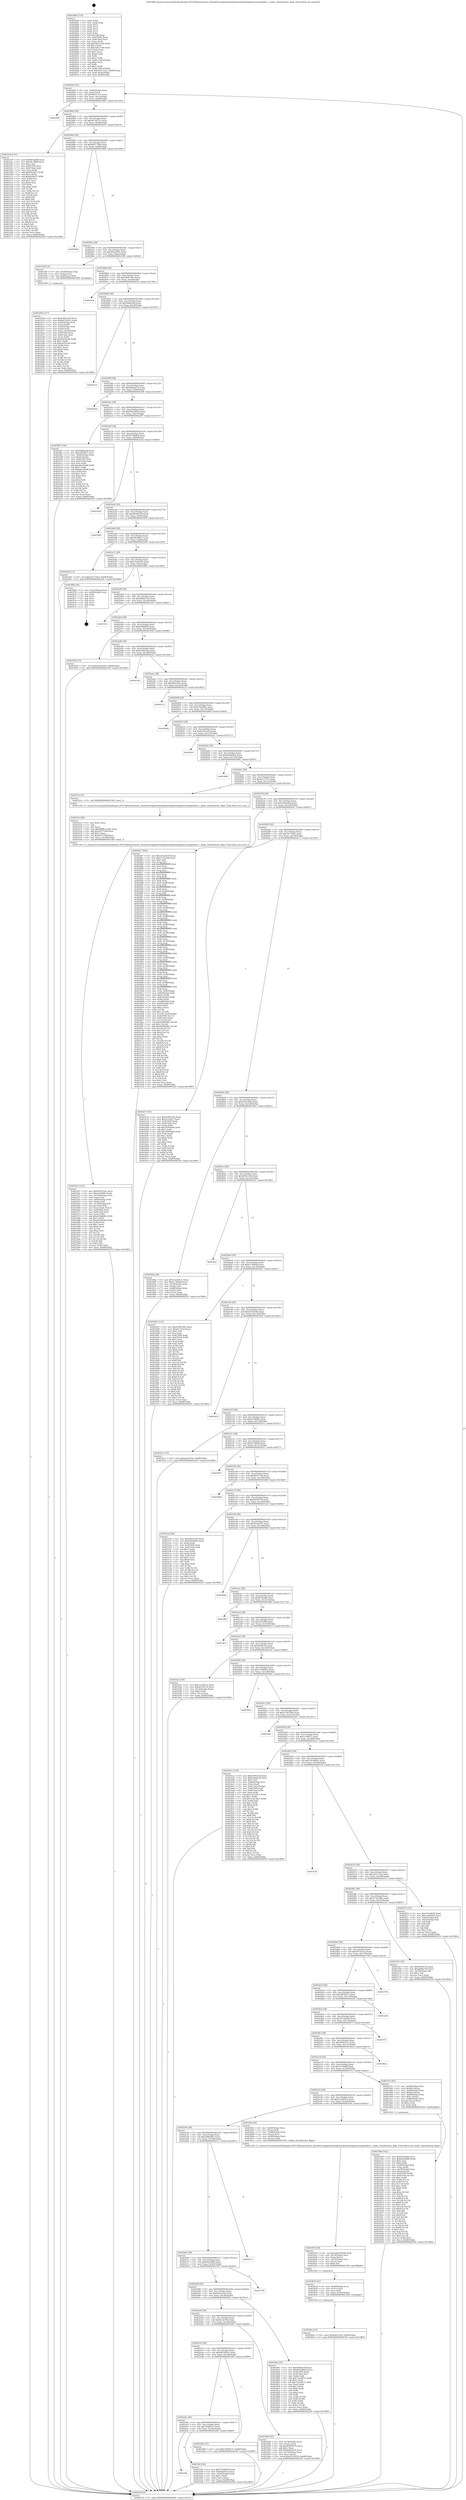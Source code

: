 digraph "0x4028d0" {
  label = "0x4028d0 (/mnt/c/Users/mathe/Desktop/tcc/POCII/binaries/extr_linuxdriversgpudrmamdpowerplayhwmgrprocesspptables.c_make_classification_flags_Final-ollvm.out::main(0))"
  labelloc = "t"
  node[shape=record]

  Entry [label="",width=0.3,height=0.3,shape=circle,fillcolor=black,style=filled]
  "0x402944" [label="{
     0x402944 [32]\l
     | [instrs]\l
     &nbsp;&nbsp;0x402944 \<+6\>: mov -0xb8(%rbp),%eax\l
     &nbsp;&nbsp;0x40294a \<+2\>: mov %eax,%ecx\l
     &nbsp;&nbsp;0x40294c \<+6\>: sub $0x8401c27c,%ecx\l
     &nbsp;&nbsp;0x402952 \<+6\>: mov %eax,-0xcc(%rbp)\l
     &nbsp;&nbsp;0x402958 \<+6\>: mov %ecx,-0xd0(%rbp)\l
     &nbsp;&nbsp;0x40295e \<+6\>: je 000000000040390f \<main+0x103f\>\l
  }"]
  "0x40390f" [label="{
     0x40390f\l
  }", style=dashed]
  "0x402964" [label="{
     0x402964 [28]\l
     | [instrs]\l
     &nbsp;&nbsp;0x402964 \<+5\>: jmp 0000000000402969 \<main+0x99\>\l
     &nbsp;&nbsp;0x402969 \<+6\>: mov -0xcc(%rbp),%eax\l
     &nbsp;&nbsp;0x40296f \<+5\>: sub $0x847e072c,%eax\l
     &nbsp;&nbsp;0x402974 \<+6\>: mov %eax,-0xd4(%rbp)\l
     &nbsp;&nbsp;0x40297a \<+6\>: je 00000000004032e9 \<main+0xa19\>\l
  }"]
  Exit [label="",width=0.3,height=0.3,shape=circle,fillcolor=black,style=filled,peripheries=2]
  "0x4032e9" [label="{
     0x4032e9 [147]\l
     | [instrs]\l
     &nbsp;&nbsp;0x4032e9 \<+5\>: mov $0xfd7faa86,%eax\l
     &nbsp;&nbsp;0x4032ee \<+5\>: mov $0x3fc78d8f,%ecx\l
     &nbsp;&nbsp;0x4032f3 \<+2\>: mov $0x1,%dl\l
     &nbsp;&nbsp;0x4032f5 \<+7\>: mov 0x407090,%esi\l
     &nbsp;&nbsp;0x4032fc \<+7\>: mov 0x4070a4,%edi\l
     &nbsp;&nbsp;0x403303 \<+3\>: mov %esi,%r8d\l
     &nbsp;&nbsp;0x403306 \<+7\>: add $0x6926ef7,%r8d\l
     &nbsp;&nbsp;0x40330d \<+4\>: sub $0x1,%r8d\l
     &nbsp;&nbsp;0x403311 \<+7\>: sub $0x6926ef7,%r8d\l
     &nbsp;&nbsp;0x403318 \<+4\>: imul %r8d,%esi\l
     &nbsp;&nbsp;0x40331c \<+3\>: and $0x1,%esi\l
     &nbsp;&nbsp;0x40331f \<+3\>: cmp $0x0,%esi\l
     &nbsp;&nbsp;0x403322 \<+4\>: sete %r9b\l
     &nbsp;&nbsp;0x403326 \<+3\>: cmp $0xa,%edi\l
     &nbsp;&nbsp;0x403329 \<+4\>: setl %r10b\l
     &nbsp;&nbsp;0x40332d \<+3\>: mov %r9b,%r11b\l
     &nbsp;&nbsp;0x403330 \<+4\>: xor $0xff,%r11b\l
     &nbsp;&nbsp;0x403334 \<+3\>: mov %r10b,%bl\l
     &nbsp;&nbsp;0x403337 \<+3\>: xor $0xff,%bl\l
     &nbsp;&nbsp;0x40333a \<+3\>: xor $0x0,%dl\l
     &nbsp;&nbsp;0x40333d \<+3\>: mov %r11b,%r14b\l
     &nbsp;&nbsp;0x403340 \<+4\>: and $0x0,%r14b\l
     &nbsp;&nbsp;0x403344 \<+3\>: and %dl,%r9b\l
     &nbsp;&nbsp;0x403347 \<+3\>: mov %bl,%r15b\l
     &nbsp;&nbsp;0x40334a \<+4\>: and $0x0,%r15b\l
     &nbsp;&nbsp;0x40334e \<+3\>: and %dl,%r10b\l
     &nbsp;&nbsp;0x403351 \<+3\>: or %r9b,%r14b\l
     &nbsp;&nbsp;0x403354 \<+3\>: or %r10b,%r15b\l
     &nbsp;&nbsp;0x403357 \<+3\>: xor %r15b,%r14b\l
     &nbsp;&nbsp;0x40335a \<+3\>: or %bl,%r11b\l
     &nbsp;&nbsp;0x40335d \<+4\>: xor $0xff,%r11b\l
     &nbsp;&nbsp;0x403361 \<+3\>: or $0x0,%dl\l
     &nbsp;&nbsp;0x403364 \<+3\>: and %dl,%r11b\l
     &nbsp;&nbsp;0x403367 \<+3\>: or %r11b,%r14b\l
     &nbsp;&nbsp;0x40336a \<+4\>: test $0x1,%r14b\l
     &nbsp;&nbsp;0x40336e \<+3\>: cmovne %ecx,%eax\l
     &nbsp;&nbsp;0x403371 \<+6\>: mov %eax,-0xb8(%rbp)\l
     &nbsp;&nbsp;0x403377 \<+5\>: jmp 0000000000404259 \<main+0x1989\>\l
  }"]
  "0x402980" [label="{
     0x402980 [28]\l
     | [instrs]\l
     &nbsp;&nbsp;0x402980 \<+5\>: jmp 0000000000402985 \<main+0xb5\>\l
     &nbsp;&nbsp;0x402985 \<+6\>: mov -0xcc(%rbp),%eax\l
     &nbsp;&nbsp;0x40298b \<+5\>: sub $0x84f77386,%eax\l
     &nbsp;&nbsp;0x402990 \<+6\>: mov %eax,-0xd8(%rbp)\l
     &nbsp;&nbsp;0x402996 \<+6\>: je 00000000004039b6 \<main+0x10e6\>\l
  }"]
  "0x40364a" [label="{
     0x40364a [15]\l
     | [instrs]\l
     &nbsp;&nbsp;0x40364a \<+10\>: movl $0x6a023ccb,-0xb8(%rbp)\l
     &nbsp;&nbsp;0x403654 \<+5\>: jmp 0000000000404259 \<main+0x1989\>\l
  }"]
  "0x4039b6" [label="{
     0x4039b6\l
  }", style=dashed]
  "0x40299c" [label="{
     0x40299c [28]\l
     | [instrs]\l
     &nbsp;&nbsp;0x40299c \<+5\>: jmp 00000000004029a1 \<main+0xd1\>\l
     &nbsp;&nbsp;0x4029a1 \<+6\>: mov -0xcc(%rbp),%eax\l
     &nbsp;&nbsp;0x4029a7 \<+5\>: sub $0x85be995c,%eax\l
     &nbsp;&nbsp;0x4029ac \<+6\>: mov %eax,-0xdc(%rbp)\l
     &nbsp;&nbsp;0x4029b2 \<+6\>: je 00000000004031f8 \<main+0x928\>\l
  }"]
  "0x403635" [label="{
     0x403635 [21]\l
     | [instrs]\l
     &nbsp;&nbsp;0x403635 \<+4\>: mov -0x80(%rbp),%rcx\l
     &nbsp;&nbsp;0x403639 \<+3\>: mov (%rcx),%rcx\l
     &nbsp;&nbsp;0x40363c \<+3\>: mov %rcx,%rdi\l
     &nbsp;&nbsp;0x40363f \<+6\>: mov %eax,-0x1b4(%rbp)\l
     &nbsp;&nbsp;0x403645 \<+5\>: call 0000000000401030 \<free@plt\>\l
     | [calls]\l
     &nbsp;&nbsp;0x401030 \{1\} (unknown)\l
  }"]
  "0x4031f8" [label="{
     0x4031f8 [19]\l
     | [instrs]\l
     &nbsp;&nbsp;0x4031f8 \<+7\>: mov -0xa8(%rbp),%rax\l
     &nbsp;&nbsp;0x4031ff \<+3\>: mov (%rax),%rax\l
     &nbsp;&nbsp;0x403202 \<+4\>: mov 0x8(%rax),%rdi\l
     &nbsp;&nbsp;0x403206 \<+5\>: call 0000000000401060 \<atoi@plt\>\l
     | [calls]\l
     &nbsp;&nbsp;0x401060 \{1\} (unknown)\l
  }"]
  "0x4029b8" [label="{
     0x4029b8 [28]\l
     | [instrs]\l
     &nbsp;&nbsp;0x4029b8 \<+5\>: jmp 00000000004029bd \<main+0xed\>\l
     &nbsp;&nbsp;0x4029bd \<+6\>: mov -0xcc(%rbp),%eax\l
     &nbsp;&nbsp;0x4029c3 \<+5\>: sub $0x93097edc,%eax\l
     &nbsp;&nbsp;0x4029c8 \<+6\>: mov %eax,-0xe0(%rbp)\l
     &nbsp;&nbsp;0x4029ce \<+6\>: je 000000000040405a \<main+0x178a\>\l
  }"]
  "0x403618" [label="{
     0x403618 [29]\l
     | [instrs]\l
     &nbsp;&nbsp;0x403618 \<+10\>: movabs $0x4050d6,%rdi\l
     &nbsp;&nbsp;0x403622 \<+4\>: mov -0x70(%rbp),%rcx\l
     &nbsp;&nbsp;0x403626 \<+2\>: mov %eax,(%rcx)\l
     &nbsp;&nbsp;0x403628 \<+4\>: mov -0x70(%rbp),%rcx\l
     &nbsp;&nbsp;0x40362c \<+2\>: mov (%rcx),%esi\l
     &nbsp;&nbsp;0x40362e \<+2\>: mov $0x0,%al\l
     &nbsp;&nbsp;0x403630 \<+5\>: call 0000000000401040 \<printf@plt\>\l
     | [calls]\l
     &nbsp;&nbsp;0x401040 \{1\} (unknown)\l
  }"]
  "0x40405a" [label="{
     0x40405a\l
  }", style=dashed]
  "0x4029d4" [label="{
     0x4029d4 [28]\l
     | [instrs]\l
     &nbsp;&nbsp;0x4029d4 \<+5\>: jmp 00000000004029d9 \<main+0x109\>\l
     &nbsp;&nbsp;0x4029d9 \<+6\>: mov -0xcc(%rbp),%eax\l
     &nbsp;&nbsp;0x4029df \<+5\>: sub $0x94b0eedf,%eax\l
     &nbsp;&nbsp;0x4029e4 \<+6\>: mov %eax,-0xe4(%rbp)\l
     &nbsp;&nbsp;0x4029ea \<+6\>: je 0000000000404225 \<main+0x1955\>\l
  }"]
  "0x403547" [label="{
     0x403547 [122]\l
     | [instrs]\l
     &nbsp;&nbsp;0x403547 \<+5\>: mov $0x93097edc,%ecx\l
     &nbsp;&nbsp;0x40354c \<+5\>: mov $0xe5cf9883,%edx\l
     &nbsp;&nbsp;0x403551 \<+6\>: mov -0x1b0(%rbp),%esi\l
     &nbsp;&nbsp;0x403557 \<+3\>: imul %eax,%esi\l
     &nbsp;&nbsp;0x40355a \<+4\>: mov -0x80(%rbp),%rdi\l
     &nbsp;&nbsp;0x40355e \<+3\>: mov (%rdi),%rdi\l
     &nbsp;&nbsp;0x403561 \<+4\>: mov -0x78(%rbp),%r8\l
     &nbsp;&nbsp;0x403565 \<+3\>: movslq (%r8),%r8\l
     &nbsp;&nbsp;0x403568 \<+4\>: mov %esi,(%rdi,%r8,4)\l
     &nbsp;&nbsp;0x40356c \<+7\>: mov 0x407090,%eax\l
     &nbsp;&nbsp;0x403573 \<+7\>: mov 0x4070a4,%esi\l
     &nbsp;&nbsp;0x40357a \<+3\>: mov %eax,%r9d\l
     &nbsp;&nbsp;0x40357d \<+7\>: add $0xa95a8640,%r9d\l
     &nbsp;&nbsp;0x403584 \<+4\>: sub $0x1,%r9d\l
     &nbsp;&nbsp;0x403588 \<+7\>: sub $0xa95a8640,%r9d\l
     &nbsp;&nbsp;0x40358f \<+4\>: imul %r9d,%eax\l
     &nbsp;&nbsp;0x403593 \<+3\>: and $0x1,%eax\l
     &nbsp;&nbsp;0x403596 \<+3\>: cmp $0x0,%eax\l
     &nbsp;&nbsp;0x403599 \<+4\>: sete %r10b\l
     &nbsp;&nbsp;0x40359d \<+3\>: cmp $0xa,%esi\l
     &nbsp;&nbsp;0x4035a0 \<+4\>: setl %r11b\l
     &nbsp;&nbsp;0x4035a4 \<+3\>: mov %r10b,%bl\l
     &nbsp;&nbsp;0x4035a7 \<+3\>: and %r11b,%bl\l
     &nbsp;&nbsp;0x4035aa \<+3\>: xor %r11b,%r10b\l
     &nbsp;&nbsp;0x4035ad \<+3\>: or %r10b,%bl\l
     &nbsp;&nbsp;0x4035b0 \<+3\>: test $0x1,%bl\l
     &nbsp;&nbsp;0x4035b3 \<+3\>: cmovne %edx,%ecx\l
     &nbsp;&nbsp;0x4035b6 \<+6\>: mov %ecx,-0xb8(%rbp)\l
     &nbsp;&nbsp;0x4035bc \<+5\>: jmp 0000000000404259 \<main+0x1989\>\l
  }"]
  "0x404225" [label="{
     0x404225\l
  }", style=dashed]
  "0x4029f0" [label="{
     0x4029f0 [28]\l
     | [instrs]\l
     &nbsp;&nbsp;0x4029f0 \<+5\>: jmp 00000000004029f5 \<main+0x125\>\l
     &nbsp;&nbsp;0x4029f5 \<+6\>: mov -0xcc(%rbp),%eax\l
     &nbsp;&nbsp;0x4029fb \<+5\>: sub $0x94bbab7b,%eax\l
     &nbsp;&nbsp;0x402a00 \<+6\>: mov %eax,-0xe8(%rbp)\l
     &nbsp;&nbsp;0x402a06 \<+6\>: je 00000000004041b8 \<main+0x18e8\>\l
  }"]
  "0x40351f" [label="{
     0x40351f [40]\l
     | [instrs]\l
     &nbsp;&nbsp;0x40351f \<+5\>: mov $0x2,%ecx\l
     &nbsp;&nbsp;0x403524 \<+1\>: cltd\l
     &nbsp;&nbsp;0x403525 \<+2\>: idiv %ecx\l
     &nbsp;&nbsp;0x403527 \<+6\>: imul $0xfffffffe,%edx,%ecx\l
     &nbsp;&nbsp;0x40352d \<+6\>: add $0xa975746f,%ecx\l
     &nbsp;&nbsp;0x403533 \<+3\>: add $0x1,%ecx\l
     &nbsp;&nbsp;0x403536 \<+6\>: sub $0xa975746f,%ecx\l
     &nbsp;&nbsp;0x40353c \<+6\>: mov %ecx,-0x1b0(%rbp)\l
     &nbsp;&nbsp;0x403542 \<+5\>: call 0000000000401160 \<next_i\>\l
     | [calls]\l
     &nbsp;&nbsp;0x401160 \{1\} (/mnt/c/Users/mathe/Desktop/tcc/POCII/binaries/extr_linuxdriversgpudrmamdpowerplayhwmgrprocesspptables.c_make_classification_flags_Final-ollvm.out::next_i)\l
  }"]
  "0x4041b8" [label="{
     0x4041b8\l
  }", style=dashed]
  "0x402a0c" [label="{
     0x402a0c [28]\l
     | [instrs]\l
     &nbsp;&nbsp;0x402a0c \<+5\>: jmp 0000000000402a11 \<main+0x141\>\l
     &nbsp;&nbsp;0x402a11 \<+6\>: mov -0xcc(%rbp),%eax\l
     &nbsp;&nbsp;0x402a17 \<+5\>: sub $0x9563d62d,%eax\l
     &nbsp;&nbsp;0x402a1c \<+6\>: mov %eax,-0xec(%rbp)\l
     &nbsp;&nbsp;0x402a22 \<+6\>: je 0000000000403df7 \<main+0x1527\>\l
  }"]
  "0x4033b9" [label="{
     0x4033b9 [162]\l
     | [instrs]\l
     &nbsp;&nbsp;0x4033b9 \<+5\>: mov $0xfd7faa86,%ecx\l
     &nbsp;&nbsp;0x4033be \<+5\>: mov $0xb084dbf0,%edx\l
     &nbsp;&nbsp;0x4033c3 \<+3\>: mov $0x1,%sil\l
     &nbsp;&nbsp;0x4033c6 \<+3\>: xor %r8d,%r8d\l
     &nbsp;&nbsp;0x4033c9 \<+4\>: mov -0x80(%rbp),%rdi\l
     &nbsp;&nbsp;0x4033cd \<+3\>: mov %rax,(%rdi)\l
     &nbsp;&nbsp;0x4033d0 \<+4\>: mov -0x78(%rbp),%rax\l
     &nbsp;&nbsp;0x4033d4 \<+6\>: movl $0x0,(%rax)\l
     &nbsp;&nbsp;0x4033da \<+8\>: mov 0x407090,%r9d\l
     &nbsp;&nbsp;0x4033e2 \<+8\>: mov 0x4070a4,%r10d\l
     &nbsp;&nbsp;0x4033ea \<+4\>: sub $0x1,%r8d\l
     &nbsp;&nbsp;0x4033ee \<+3\>: mov %r9d,%r11d\l
     &nbsp;&nbsp;0x4033f1 \<+3\>: add %r8d,%r11d\l
     &nbsp;&nbsp;0x4033f4 \<+4\>: imul %r11d,%r9d\l
     &nbsp;&nbsp;0x4033f8 \<+4\>: and $0x1,%r9d\l
     &nbsp;&nbsp;0x4033fc \<+4\>: cmp $0x0,%r9d\l
     &nbsp;&nbsp;0x403400 \<+3\>: sete %bl\l
     &nbsp;&nbsp;0x403403 \<+4\>: cmp $0xa,%r10d\l
     &nbsp;&nbsp;0x403407 \<+4\>: setl %r14b\l
     &nbsp;&nbsp;0x40340b \<+3\>: mov %bl,%r15b\l
     &nbsp;&nbsp;0x40340e \<+4\>: xor $0xff,%r15b\l
     &nbsp;&nbsp;0x403412 \<+3\>: mov %r14b,%r12b\l
     &nbsp;&nbsp;0x403415 \<+4\>: xor $0xff,%r12b\l
     &nbsp;&nbsp;0x403419 \<+4\>: xor $0x1,%sil\l
     &nbsp;&nbsp;0x40341d \<+3\>: mov %r15b,%r13b\l
     &nbsp;&nbsp;0x403420 \<+4\>: and $0xff,%r13b\l
     &nbsp;&nbsp;0x403424 \<+3\>: and %sil,%bl\l
     &nbsp;&nbsp;0x403427 \<+3\>: mov %r12b,%al\l
     &nbsp;&nbsp;0x40342a \<+2\>: and $0xff,%al\l
     &nbsp;&nbsp;0x40342c \<+3\>: and %sil,%r14b\l
     &nbsp;&nbsp;0x40342f \<+3\>: or %bl,%r13b\l
     &nbsp;&nbsp;0x403432 \<+3\>: or %r14b,%al\l
     &nbsp;&nbsp;0x403435 \<+3\>: xor %al,%r13b\l
     &nbsp;&nbsp;0x403438 \<+3\>: or %r12b,%r15b\l
     &nbsp;&nbsp;0x40343b \<+4\>: xor $0xff,%r15b\l
     &nbsp;&nbsp;0x40343f \<+4\>: or $0x1,%sil\l
     &nbsp;&nbsp;0x403443 \<+3\>: and %sil,%r15b\l
     &nbsp;&nbsp;0x403446 \<+3\>: or %r15b,%r13b\l
     &nbsp;&nbsp;0x403449 \<+4\>: test $0x1,%r13b\l
     &nbsp;&nbsp;0x40344d \<+3\>: cmovne %edx,%ecx\l
     &nbsp;&nbsp;0x403450 \<+6\>: mov %ecx,-0xb8(%rbp)\l
     &nbsp;&nbsp;0x403456 \<+5\>: jmp 0000000000404259 \<main+0x1989\>\l
  }"]
  "0x403df7" [label="{
     0x403df7 [109]\l
     | [instrs]\l
     &nbsp;&nbsp;0x403df7 \<+5\>: mov $0x94b0eedf,%eax\l
     &nbsp;&nbsp;0x403dfc \<+5\>: mov $0xa463f6c7,%ecx\l
     &nbsp;&nbsp;0x403e01 \<+7\>: mov -0xb0(%rbp),%rdx\l
     &nbsp;&nbsp;0x403e08 \<+6\>: movl $0x0,(%rdx)\l
     &nbsp;&nbsp;0x403e0e \<+7\>: mov 0x407090,%esi\l
     &nbsp;&nbsp;0x403e15 \<+7\>: mov 0x4070a4,%edi\l
     &nbsp;&nbsp;0x403e1c \<+3\>: mov %esi,%r8d\l
     &nbsp;&nbsp;0x403e1f \<+7\>: add $0xddc56e88,%r8d\l
     &nbsp;&nbsp;0x403e26 \<+4\>: sub $0x1,%r8d\l
     &nbsp;&nbsp;0x403e2a \<+7\>: sub $0xddc56e88,%r8d\l
     &nbsp;&nbsp;0x403e31 \<+4\>: imul %r8d,%esi\l
     &nbsp;&nbsp;0x403e35 \<+3\>: and $0x1,%esi\l
     &nbsp;&nbsp;0x403e38 \<+3\>: cmp $0x0,%esi\l
     &nbsp;&nbsp;0x403e3b \<+4\>: sete %r9b\l
     &nbsp;&nbsp;0x403e3f \<+3\>: cmp $0xa,%edi\l
     &nbsp;&nbsp;0x403e42 \<+4\>: setl %r10b\l
     &nbsp;&nbsp;0x403e46 \<+3\>: mov %r9b,%r11b\l
     &nbsp;&nbsp;0x403e49 \<+3\>: and %r10b,%r11b\l
     &nbsp;&nbsp;0x403e4c \<+3\>: xor %r10b,%r9b\l
     &nbsp;&nbsp;0x403e4f \<+3\>: or %r9b,%r11b\l
     &nbsp;&nbsp;0x403e52 \<+4\>: test $0x1,%r11b\l
     &nbsp;&nbsp;0x403e56 \<+3\>: cmovne %ecx,%eax\l
     &nbsp;&nbsp;0x403e59 \<+6\>: mov %eax,-0xb8(%rbp)\l
     &nbsp;&nbsp;0x403e5f \<+5\>: jmp 0000000000404259 \<main+0x1989\>\l
  }"]
  "0x402a28" [label="{
     0x402a28 [28]\l
     | [instrs]\l
     &nbsp;&nbsp;0x402a28 \<+5\>: jmp 0000000000402a2d \<main+0x15d\>\l
     &nbsp;&nbsp;0x402a2d \<+6\>: mov -0xcc(%rbp),%eax\l
     &nbsp;&nbsp;0x402a33 \<+5\>: sub $0x975d9408,%eax\l
     &nbsp;&nbsp;0x402a38 \<+6\>: mov %eax,-0xf0(%rbp)\l
     &nbsp;&nbsp;0x402a3e \<+6\>: je 00000000004032ad \<main+0x9dd\>\l
  }"]
  "0x402ef8" [label="{
     0x402ef8\l
  }", style=dashed]
  "0x4032ad" [label="{
     0x4032ad\l
  }", style=dashed]
  "0x402a44" [label="{
     0x402a44 [28]\l
     | [instrs]\l
     &nbsp;&nbsp;0x402a44 \<+5\>: jmp 0000000000402a49 \<main+0x179\>\l
     &nbsp;&nbsp;0x402a49 \<+6\>: mov -0xcc(%rbp),%eax\l
     &nbsp;&nbsp;0x402a4f \<+5\>: sub $0x99e8d338,%eax\l
     &nbsp;&nbsp;0x402a54 \<+6\>: mov %eax,-0xf4(%rbp)\l
     &nbsp;&nbsp;0x402a5a \<+6\>: je 0000000000403b9f \<main+0x12cf\>\l
  }"]
  "0x40328f" [label="{
     0x40328f [30]\l
     | [instrs]\l
     &nbsp;&nbsp;0x40328f \<+5\>: mov $0x975d9408,%eax\l
     &nbsp;&nbsp;0x403294 \<+5\>: mov $0x462835a,%ecx\l
     &nbsp;&nbsp;0x403299 \<+3\>: mov -0x34(%rbp),%edx\l
     &nbsp;&nbsp;0x40329c \<+3\>: cmp $0x1,%edx\l
     &nbsp;&nbsp;0x40329f \<+3\>: cmovl %ecx,%eax\l
     &nbsp;&nbsp;0x4032a2 \<+6\>: mov %eax,-0xb8(%rbp)\l
     &nbsp;&nbsp;0x4032a8 \<+5\>: jmp 0000000000404259 \<main+0x1989\>\l
  }"]
  "0x403b9f" [label="{
     0x403b9f\l
  }", style=dashed]
  "0x402a60" [label="{
     0x402a60 [28]\l
     | [instrs]\l
     &nbsp;&nbsp;0x402a60 \<+5\>: jmp 0000000000402a65 \<main+0x195\>\l
     &nbsp;&nbsp;0x402a65 \<+6\>: mov -0xcc(%rbp),%eax\l
     &nbsp;&nbsp;0x402a6b \<+5\>: sub $0xa463f6c7,%eax\l
     &nbsp;&nbsp;0x402a70 \<+6\>: mov %eax,-0xf8(%rbp)\l
     &nbsp;&nbsp;0x402a76 \<+6\>: je 0000000000403e64 \<main+0x1594\>\l
  }"]
  "0x402edc" [label="{
     0x402edc [28]\l
     | [instrs]\l
     &nbsp;&nbsp;0x402edc \<+5\>: jmp 0000000000402ee1 \<main+0x611\>\l
     &nbsp;&nbsp;0x402ee1 \<+6\>: mov -0xcc(%rbp),%eax\l
     &nbsp;&nbsp;0x402ee7 \<+5\>: sub $0x78a8f5c3,%eax\l
     &nbsp;&nbsp;0x402eec \<+6\>: mov %eax,-0x19c(%rbp)\l
     &nbsp;&nbsp;0x402ef2 \<+6\>: je 000000000040328f \<main+0x9bf\>\l
  }"]
  "0x403e64" [label="{
     0x403e64 [15]\l
     | [instrs]\l
     &nbsp;&nbsp;0x403e64 \<+10\>: movl $0xc9c779a3,-0xb8(%rbp)\l
     &nbsp;&nbsp;0x403e6e \<+5\>: jmp 0000000000404259 \<main+0x1989\>\l
  }"]
  "0x402a7c" [label="{
     0x402a7c [28]\l
     | [instrs]\l
     &nbsp;&nbsp;0x402a7c \<+5\>: jmp 0000000000402a81 \<main+0x1b1\>\l
     &nbsp;&nbsp;0x402a81 \<+6\>: mov -0xcc(%rbp),%eax\l
     &nbsp;&nbsp;0x402a87 \<+5\>: sub $0xa5a64e29,%eax\l
     &nbsp;&nbsp;0x402a8c \<+6\>: mov %eax,-0xfc(%rbp)\l
     &nbsp;&nbsp;0x402a92 \<+6\>: je 0000000000403f6d \<main+0x169d\>\l
  }"]
  "0x403280" [label="{
     0x403280 [15]\l
     | [instrs]\l
     &nbsp;&nbsp;0x403280 \<+10\>: movl $0x78a8f5c3,-0xb8(%rbp)\l
     &nbsp;&nbsp;0x40328a \<+5\>: jmp 0000000000404259 \<main+0x1989\>\l
  }"]
  "0x403f6d" [label="{
     0x403f6d [18]\l
     | [instrs]\l
     &nbsp;&nbsp;0x403f6d \<+3\>: mov -0x2c(%rbp),%eax\l
     &nbsp;&nbsp;0x403f70 \<+4\>: lea -0x28(%rbp),%rsp\l
     &nbsp;&nbsp;0x403f74 \<+1\>: pop %rbx\l
     &nbsp;&nbsp;0x403f75 \<+2\>: pop %r12\l
     &nbsp;&nbsp;0x403f77 \<+2\>: pop %r13\l
     &nbsp;&nbsp;0x403f79 \<+2\>: pop %r14\l
     &nbsp;&nbsp;0x403f7b \<+2\>: pop %r15\l
     &nbsp;&nbsp;0x403f7d \<+1\>: pop %rbp\l
     &nbsp;&nbsp;0x403f7e \<+1\>: ret\l
  }"]
  "0x402a98" [label="{
     0x402a98 [28]\l
     | [instrs]\l
     &nbsp;&nbsp;0x402a98 \<+5\>: jmp 0000000000402a9d \<main+0x1cd\>\l
     &nbsp;&nbsp;0x402a9d \<+6\>: mov -0xcc(%rbp),%eax\l
     &nbsp;&nbsp;0x402aa3 \<+5\>: sub $0xa8bbe7d3,%eax\l
     &nbsp;&nbsp;0x402aa8 \<+6\>: mov %eax,-0x100(%rbp)\l
     &nbsp;&nbsp;0x402aae \<+6\>: je 0000000000403181 \<main+0x8b1\>\l
  }"]
  "0x402ec0" [label="{
     0x402ec0 [28]\l
     | [instrs]\l
     &nbsp;&nbsp;0x402ec0 \<+5\>: jmp 0000000000402ec5 \<main+0x5f5\>\l
     &nbsp;&nbsp;0x402ec5 \<+6\>: mov -0xcc(%rbp),%eax\l
     &nbsp;&nbsp;0x402ecb \<+5\>: sub $0x6d53493c,%eax\l
     &nbsp;&nbsp;0x402ed0 \<+6\>: mov %eax,-0x198(%rbp)\l
     &nbsp;&nbsp;0x402ed6 \<+6\>: je 0000000000403280 \<main+0x9b0\>\l
  }"]
  "0x403181" [label="{
     0x403181\l
  }", style=dashed]
  "0x402ab4" [label="{
     0x402ab4 [28]\l
     | [instrs]\l
     &nbsp;&nbsp;0x402ab4 \<+5\>: jmp 0000000000402ab9 \<main+0x1e9\>\l
     &nbsp;&nbsp;0x402ab9 \<+6\>: mov -0xcc(%rbp),%eax\l
     &nbsp;&nbsp;0x402abf \<+5\>: sub $0xb084dbf0,%eax\l
     &nbsp;&nbsp;0x402ac4 \<+6\>: mov %eax,-0x104(%rbp)\l
     &nbsp;&nbsp;0x402aca \<+6\>: je 000000000040345b \<main+0xb8b\>\l
  }"]
  "0x4035d0" [label="{
     0x4035d0 [42]\l
     | [instrs]\l
     &nbsp;&nbsp;0x4035d0 \<+4\>: mov -0x78(%rbp),%rax\l
     &nbsp;&nbsp;0x4035d4 \<+2\>: mov (%rax),%ecx\l
     &nbsp;&nbsp;0x4035d6 \<+6\>: sub $0x82965b7b,%ecx\l
     &nbsp;&nbsp;0x4035dc \<+3\>: add $0x1,%ecx\l
     &nbsp;&nbsp;0x4035df \<+6\>: add $0x82965b7b,%ecx\l
     &nbsp;&nbsp;0x4035e5 \<+4\>: mov -0x78(%rbp),%rax\l
     &nbsp;&nbsp;0x4035e9 \<+2\>: mov %ecx,(%rax)\l
     &nbsp;&nbsp;0x4035eb \<+10\>: movl $0xd552c658,-0xb8(%rbp)\l
     &nbsp;&nbsp;0x4035f5 \<+5\>: jmp 0000000000404259 \<main+0x1989\>\l
  }"]
  "0x40345b" [label="{
     0x40345b [15]\l
     | [instrs]\l
     &nbsp;&nbsp;0x40345b \<+10\>: movl $0xd552c658,-0xb8(%rbp)\l
     &nbsp;&nbsp;0x403465 \<+5\>: jmp 0000000000404259 \<main+0x1989\>\l
  }"]
  "0x402ad0" [label="{
     0x402ad0 [28]\l
     | [instrs]\l
     &nbsp;&nbsp;0x402ad0 \<+5\>: jmp 0000000000402ad5 \<main+0x205\>\l
     &nbsp;&nbsp;0x402ad5 \<+6\>: mov -0xcc(%rbp),%eax\l
     &nbsp;&nbsp;0x402adb \<+5\>: sub $0xb39bec9a,%eax\l
     &nbsp;&nbsp;0x402ae0 \<+6\>: mov %eax,-0x108(%rbp)\l
     &nbsp;&nbsp;0x402ae6 \<+6\>: je 000000000040410e \<main+0x183e\>\l
  }"]
  "0x402ea4" [label="{
     0x402ea4 [28]\l
     | [instrs]\l
     &nbsp;&nbsp;0x402ea4 \<+5\>: jmp 0000000000402ea9 \<main+0x5d9\>\l
     &nbsp;&nbsp;0x402ea9 \<+6\>: mov -0xcc(%rbp),%eax\l
     &nbsp;&nbsp;0x402eaf \<+5\>: sub $0x6ce4476e,%eax\l
     &nbsp;&nbsp;0x402eb4 \<+6\>: mov %eax,-0x194(%rbp)\l
     &nbsp;&nbsp;0x402eba \<+6\>: je 00000000004035d0 \<main+0xd00\>\l
  }"]
  "0x40410e" [label="{
     0x40410e\l
  }", style=dashed]
  "0x402aec" [label="{
     0x402aec [28]\l
     | [instrs]\l
     &nbsp;&nbsp;0x402aec \<+5\>: jmp 0000000000402af1 \<main+0x221\>\l
     &nbsp;&nbsp;0x402af1 \<+6\>: mov -0xcc(%rbp),%eax\l
     &nbsp;&nbsp;0x402af7 \<+5\>: sub $0xb6fe391e,%eax\l
     &nbsp;&nbsp;0x402afc \<+6\>: mov %eax,-0x10c(%rbp)\l
     &nbsp;&nbsp;0x402b02 \<+6\>: je 0000000000404133 \<main+0x1863\>\l
  }"]
  "0x403d9c" [label="{
     0x403d9c [91]\l
     | [instrs]\l
     &nbsp;&nbsp;0x403d9c \<+5\>: mov $0x94b0eedf,%eax\l
     &nbsp;&nbsp;0x403da1 \<+5\>: mov $0x9563d62d,%ecx\l
     &nbsp;&nbsp;0x403da6 \<+7\>: mov 0x407090,%edx\l
     &nbsp;&nbsp;0x403dad \<+7\>: mov 0x4070a4,%esi\l
     &nbsp;&nbsp;0x403db4 \<+2\>: mov %edx,%edi\l
     &nbsp;&nbsp;0x403db6 \<+6\>: add $0x75a5d612,%edi\l
     &nbsp;&nbsp;0x403dbc \<+3\>: sub $0x1,%edi\l
     &nbsp;&nbsp;0x403dbf \<+6\>: sub $0x75a5d612,%edi\l
     &nbsp;&nbsp;0x403dc5 \<+3\>: imul %edi,%edx\l
     &nbsp;&nbsp;0x403dc8 \<+3\>: and $0x1,%edx\l
     &nbsp;&nbsp;0x403dcb \<+3\>: cmp $0x0,%edx\l
     &nbsp;&nbsp;0x403dce \<+4\>: sete %r8b\l
     &nbsp;&nbsp;0x403dd2 \<+3\>: cmp $0xa,%esi\l
     &nbsp;&nbsp;0x403dd5 \<+4\>: setl %r9b\l
     &nbsp;&nbsp;0x403dd9 \<+3\>: mov %r8b,%r10b\l
     &nbsp;&nbsp;0x403ddc \<+3\>: and %r9b,%r10b\l
     &nbsp;&nbsp;0x403ddf \<+3\>: xor %r9b,%r8b\l
     &nbsp;&nbsp;0x403de2 \<+3\>: or %r8b,%r10b\l
     &nbsp;&nbsp;0x403de5 \<+4\>: test $0x1,%r10b\l
     &nbsp;&nbsp;0x403de9 \<+3\>: cmovne %ecx,%eax\l
     &nbsp;&nbsp;0x403dec \<+6\>: mov %eax,-0xb8(%rbp)\l
     &nbsp;&nbsp;0x403df2 \<+5\>: jmp 0000000000404259 \<main+0x1989\>\l
  }"]
  "0x404133" [label="{
     0x404133\l
  }", style=dashed]
  "0x402b08" [label="{
     0x402b08 [28]\l
     | [instrs]\l
     &nbsp;&nbsp;0x402b08 \<+5\>: jmp 0000000000402b0d \<main+0x23d\>\l
     &nbsp;&nbsp;0x402b0d \<+6\>: mov -0xcc(%rbp),%eax\l
     &nbsp;&nbsp;0x402b13 \<+5\>: sub $0xb70cb802,%eax\l
     &nbsp;&nbsp;0x402b18 \<+6\>: mov %eax,-0x110(%rbp)\l
     &nbsp;&nbsp;0x402b1e \<+6\>: je 00000000004038b4 \<main+0xfe4\>\l
  }"]
  "0x402e88" [label="{
     0x402e88 [28]\l
     | [instrs]\l
     &nbsp;&nbsp;0x402e88 \<+5\>: jmp 0000000000402e8d \<main+0x5bd\>\l
     &nbsp;&nbsp;0x402e8d \<+6\>: mov -0xcc(%rbp),%eax\l
     &nbsp;&nbsp;0x402e93 \<+5\>: sub $0x6a023ccb,%eax\l
     &nbsp;&nbsp;0x402e98 \<+6\>: mov %eax,-0x190(%rbp)\l
     &nbsp;&nbsp;0x402e9e \<+6\>: je 0000000000403d9c \<main+0x14cc\>\l
  }"]
  "0x4038b4" [label="{
     0x4038b4\l
  }", style=dashed]
  "0x402b24" [label="{
     0x402b24 [28]\l
     | [instrs]\l
     &nbsp;&nbsp;0x402b24 \<+5\>: jmp 0000000000402b29 \<main+0x259\>\l
     &nbsp;&nbsp;0x402b29 \<+6\>: mov -0xcc(%rbp),%eax\l
     &nbsp;&nbsp;0x402b2f \<+5\>: sub $0xbc991e2b,%eax\l
     &nbsp;&nbsp;0x402b34 \<+6\>: mov %eax,-0x114(%rbp)\l
     &nbsp;&nbsp;0x402b3a \<+6\>: je 0000000000404241 \<main+0x1971\>\l
  }"]
  "0x403785" [label="{
     0x403785\l
  }", style=dashed]
  "0x404241" [label="{
     0x404241\l
  }", style=dashed]
  "0x402b40" [label="{
     0x402b40 [28]\l
     | [instrs]\l
     &nbsp;&nbsp;0x402b40 \<+5\>: jmp 0000000000402b45 \<main+0x275\>\l
     &nbsp;&nbsp;0x402b45 \<+6\>: mov -0xcc(%rbp),%eax\l
     &nbsp;&nbsp;0x402b4b \<+5\>: sub $0xbde60464,%eax\l
     &nbsp;&nbsp;0x402b50 \<+6\>: mov %eax,-0x118(%rbp)\l
     &nbsp;&nbsp;0x402b56 \<+6\>: je 0000000000403896 \<main+0xfc6\>\l
  }"]
  "0x402e6c" [label="{
     0x402e6c [28]\l
     | [instrs]\l
     &nbsp;&nbsp;0x402e6c \<+5\>: jmp 0000000000402e71 \<main+0x5a1\>\l
     &nbsp;&nbsp;0x402e71 \<+6\>: mov -0xcc(%rbp),%eax\l
     &nbsp;&nbsp;0x402e77 \<+5\>: sub $0x64d349f8,%eax\l
     &nbsp;&nbsp;0x402e7c \<+6\>: mov %eax,-0x18c(%rbp)\l
     &nbsp;&nbsp;0x402e82 \<+6\>: je 0000000000403785 \<main+0xeb5\>\l
  }"]
  "0x403896" [label="{
     0x403896\l
  }", style=dashed]
  "0x402b5c" [label="{
     0x402b5c [28]\l
     | [instrs]\l
     &nbsp;&nbsp;0x402b5c \<+5\>: jmp 0000000000402b61 \<main+0x291\>\l
     &nbsp;&nbsp;0x402b61 \<+6\>: mov -0xcc(%rbp),%eax\l
     &nbsp;&nbsp;0x402b67 \<+5\>: sub $0xbec71fc5,%eax\l
     &nbsp;&nbsp;0x402b6c \<+6\>: mov %eax,-0x11c(%rbp)\l
     &nbsp;&nbsp;0x402b72 \<+6\>: je 000000000040351a \<main+0xc4a\>\l
  }"]
  "0x404211" [label="{
     0x404211\l
  }", style=dashed]
  "0x40351a" [label="{
     0x40351a [5]\l
     | [instrs]\l
     &nbsp;&nbsp;0x40351a \<+5\>: call 0000000000401160 \<next_i\>\l
     | [calls]\l
     &nbsp;&nbsp;0x401160 \{1\} (/mnt/c/Users/mathe/Desktop/tcc/POCII/binaries/extr_linuxdriversgpudrmamdpowerplayhwmgrprocesspptables.c_make_classification_flags_Final-ollvm.out::next_i)\l
  }"]
  "0x402b78" [label="{
     0x402b78 [28]\l
     | [instrs]\l
     &nbsp;&nbsp;0x402b78 \<+5\>: jmp 0000000000402b7d \<main+0x2ad\>\l
     &nbsp;&nbsp;0x402b7d \<+6\>: mov -0xcc(%rbp),%eax\l
     &nbsp;&nbsp;0x402b83 \<+5\>: sub $0xc54de924,%eax\l
     &nbsp;&nbsp;0x402b88 \<+6\>: mov %eax,-0x120(%rbp)\l
     &nbsp;&nbsp;0x402b8e \<+6\>: je 0000000000402fa7 \<main+0x6d7\>\l
  }"]
  "0x402e50" [label="{
     0x402e50 [28]\l
     | [instrs]\l
     &nbsp;&nbsp;0x402e50 \<+5\>: jmp 0000000000402e55 \<main+0x585\>\l
     &nbsp;&nbsp;0x402e55 \<+6\>: mov -0xcc(%rbp),%eax\l
     &nbsp;&nbsp;0x402e5b \<+5\>: sub $0x5d9fad91,%eax\l
     &nbsp;&nbsp;0x402e60 \<+6\>: mov %eax,-0x188(%rbp)\l
     &nbsp;&nbsp;0x402e66 \<+6\>: je 0000000000404211 \<main+0x1941\>\l
  }"]
  "0x402fa7" [label="{
     0x402fa7 [444]\l
     | [instrs]\l
     &nbsp;&nbsp;0x402fa7 \<+5\>: mov $0x351a8e50,%eax\l
     &nbsp;&nbsp;0x402fac \<+5\>: mov $0x2732a3bb,%ecx\l
     &nbsp;&nbsp;0x402fb1 \<+2\>: mov $0x1,%dl\l
     &nbsp;&nbsp;0x402fb3 \<+3\>: mov %rsp,%rsi\l
     &nbsp;&nbsp;0x402fb6 \<+4\>: add $0xfffffffffffffff0,%rsi\l
     &nbsp;&nbsp;0x402fba \<+3\>: mov %rsi,%rsp\l
     &nbsp;&nbsp;0x402fbd \<+7\>: mov %rsi,-0xb0(%rbp)\l
     &nbsp;&nbsp;0x402fc4 \<+3\>: mov %rsp,%rsi\l
     &nbsp;&nbsp;0x402fc7 \<+4\>: add $0xfffffffffffffff0,%rsi\l
     &nbsp;&nbsp;0x402fcb \<+3\>: mov %rsi,%rsp\l
     &nbsp;&nbsp;0x402fce \<+3\>: mov %rsp,%rdi\l
     &nbsp;&nbsp;0x402fd1 \<+4\>: add $0xfffffffffffffff0,%rdi\l
     &nbsp;&nbsp;0x402fd5 \<+3\>: mov %rdi,%rsp\l
     &nbsp;&nbsp;0x402fd8 \<+7\>: mov %rdi,-0xa8(%rbp)\l
     &nbsp;&nbsp;0x402fdf \<+3\>: mov %rsp,%rdi\l
     &nbsp;&nbsp;0x402fe2 \<+4\>: add $0xfffffffffffffff0,%rdi\l
     &nbsp;&nbsp;0x402fe6 \<+3\>: mov %rdi,%rsp\l
     &nbsp;&nbsp;0x402fe9 \<+7\>: mov %rdi,-0xa0(%rbp)\l
     &nbsp;&nbsp;0x402ff0 \<+3\>: mov %rsp,%rdi\l
     &nbsp;&nbsp;0x402ff3 \<+4\>: add $0xfffffffffffffff0,%rdi\l
     &nbsp;&nbsp;0x402ff7 \<+3\>: mov %rdi,%rsp\l
     &nbsp;&nbsp;0x402ffa \<+7\>: mov %rdi,-0x98(%rbp)\l
     &nbsp;&nbsp;0x403001 \<+3\>: mov %rsp,%rdi\l
     &nbsp;&nbsp;0x403004 \<+4\>: add $0xfffffffffffffff0,%rdi\l
     &nbsp;&nbsp;0x403008 \<+3\>: mov %rdi,%rsp\l
     &nbsp;&nbsp;0x40300b \<+7\>: mov %rdi,-0x90(%rbp)\l
     &nbsp;&nbsp;0x403012 \<+3\>: mov %rsp,%rdi\l
     &nbsp;&nbsp;0x403015 \<+4\>: add $0xfffffffffffffff0,%rdi\l
     &nbsp;&nbsp;0x403019 \<+3\>: mov %rdi,%rsp\l
     &nbsp;&nbsp;0x40301c \<+7\>: mov %rdi,-0x88(%rbp)\l
     &nbsp;&nbsp;0x403023 \<+3\>: mov %rsp,%rdi\l
     &nbsp;&nbsp;0x403026 \<+4\>: add $0xfffffffffffffff0,%rdi\l
     &nbsp;&nbsp;0x40302a \<+3\>: mov %rdi,%rsp\l
     &nbsp;&nbsp;0x40302d \<+4\>: mov %rdi,-0x80(%rbp)\l
     &nbsp;&nbsp;0x403031 \<+3\>: mov %rsp,%rdi\l
     &nbsp;&nbsp;0x403034 \<+4\>: add $0xfffffffffffffff0,%rdi\l
     &nbsp;&nbsp;0x403038 \<+3\>: mov %rdi,%rsp\l
     &nbsp;&nbsp;0x40303b \<+4\>: mov %rdi,-0x78(%rbp)\l
     &nbsp;&nbsp;0x40303f \<+3\>: mov %rsp,%rdi\l
     &nbsp;&nbsp;0x403042 \<+4\>: add $0xfffffffffffffff0,%rdi\l
     &nbsp;&nbsp;0x403046 \<+3\>: mov %rdi,%rsp\l
     &nbsp;&nbsp;0x403049 \<+4\>: mov %rdi,-0x70(%rbp)\l
     &nbsp;&nbsp;0x40304d \<+3\>: mov %rsp,%rdi\l
     &nbsp;&nbsp;0x403050 \<+4\>: add $0xfffffffffffffff0,%rdi\l
     &nbsp;&nbsp;0x403054 \<+3\>: mov %rdi,%rsp\l
     &nbsp;&nbsp;0x403057 \<+4\>: mov %rdi,-0x68(%rbp)\l
     &nbsp;&nbsp;0x40305b \<+3\>: mov %rsp,%rdi\l
     &nbsp;&nbsp;0x40305e \<+4\>: add $0xfffffffffffffff0,%rdi\l
     &nbsp;&nbsp;0x403062 \<+3\>: mov %rdi,%rsp\l
     &nbsp;&nbsp;0x403065 \<+4\>: mov %rdi,-0x60(%rbp)\l
     &nbsp;&nbsp;0x403069 \<+3\>: mov %rsp,%rdi\l
     &nbsp;&nbsp;0x40306c \<+4\>: add $0xfffffffffffffff0,%rdi\l
     &nbsp;&nbsp;0x403070 \<+3\>: mov %rdi,%rsp\l
     &nbsp;&nbsp;0x403073 \<+4\>: mov %rdi,-0x58(%rbp)\l
     &nbsp;&nbsp;0x403077 \<+3\>: mov %rsp,%rdi\l
     &nbsp;&nbsp;0x40307a \<+4\>: add $0xfffffffffffffff0,%rdi\l
     &nbsp;&nbsp;0x40307e \<+3\>: mov %rdi,%rsp\l
     &nbsp;&nbsp;0x403081 \<+4\>: mov %rdi,-0x50(%rbp)\l
     &nbsp;&nbsp;0x403085 \<+3\>: mov %rsp,%rdi\l
     &nbsp;&nbsp;0x403088 \<+4\>: add $0xfffffffffffffff0,%rdi\l
     &nbsp;&nbsp;0x40308c \<+3\>: mov %rdi,%rsp\l
     &nbsp;&nbsp;0x40308f \<+4\>: mov %rdi,-0x48(%rbp)\l
     &nbsp;&nbsp;0x403093 \<+3\>: mov %rsp,%rdi\l
     &nbsp;&nbsp;0x403096 \<+4\>: add $0xfffffffffffffff0,%rdi\l
     &nbsp;&nbsp;0x40309a \<+3\>: mov %rdi,%rsp\l
     &nbsp;&nbsp;0x40309d \<+4\>: mov %rdi,-0x40(%rbp)\l
     &nbsp;&nbsp;0x4030a1 \<+7\>: mov -0xb0(%rbp),%rdi\l
     &nbsp;&nbsp;0x4030a8 \<+6\>: movl $0x0,(%rdi)\l
     &nbsp;&nbsp;0x4030ae \<+7\>: mov -0xbc(%rbp),%r8d\l
     &nbsp;&nbsp;0x4030b5 \<+3\>: mov %r8d,(%rsi)\l
     &nbsp;&nbsp;0x4030b8 \<+7\>: mov -0xa8(%rbp),%rdi\l
     &nbsp;&nbsp;0x4030bf \<+7\>: mov -0xc8(%rbp),%r9\l
     &nbsp;&nbsp;0x4030c6 \<+3\>: mov %r9,(%rdi)\l
     &nbsp;&nbsp;0x4030c9 \<+3\>: cmpl $0x2,(%rsi)\l
     &nbsp;&nbsp;0x4030cc \<+4\>: setne %r10b\l
     &nbsp;&nbsp;0x4030d0 \<+4\>: and $0x1,%r10b\l
     &nbsp;&nbsp;0x4030d4 \<+4\>: mov %r10b,-0x35(%rbp)\l
     &nbsp;&nbsp;0x4030d8 \<+8\>: mov 0x407090,%r11d\l
     &nbsp;&nbsp;0x4030e0 \<+7\>: mov 0x4070a4,%ebx\l
     &nbsp;&nbsp;0x4030e7 \<+3\>: mov %r11d,%r14d\l
     &nbsp;&nbsp;0x4030ea \<+7\>: sub $0x42085882,%r14d\l
     &nbsp;&nbsp;0x4030f1 \<+4\>: sub $0x1,%r14d\l
     &nbsp;&nbsp;0x4030f5 \<+7\>: add $0x42085882,%r14d\l
     &nbsp;&nbsp;0x4030fc \<+4\>: imul %r14d,%r11d\l
     &nbsp;&nbsp;0x403100 \<+4\>: and $0x1,%r11d\l
     &nbsp;&nbsp;0x403104 \<+4\>: cmp $0x0,%r11d\l
     &nbsp;&nbsp;0x403108 \<+4\>: sete %r10b\l
     &nbsp;&nbsp;0x40310c \<+3\>: cmp $0xa,%ebx\l
     &nbsp;&nbsp;0x40310f \<+4\>: setl %r15b\l
     &nbsp;&nbsp;0x403113 \<+3\>: mov %r10b,%r12b\l
     &nbsp;&nbsp;0x403116 \<+4\>: xor $0xff,%r12b\l
     &nbsp;&nbsp;0x40311a \<+3\>: mov %r15b,%r13b\l
     &nbsp;&nbsp;0x40311d \<+4\>: xor $0xff,%r13b\l
     &nbsp;&nbsp;0x403121 \<+3\>: xor $0x0,%dl\l
     &nbsp;&nbsp;0x403124 \<+3\>: mov %r12b,%sil\l
     &nbsp;&nbsp;0x403127 \<+4\>: and $0x0,%sil\l
     &nbsp;&nbsp;0x40312b \<+3\>: and %dl,%r10b\l
     &nbsp;&nbsp;0x40312e \<+3\>: mov %r13b,%dil\l
     &nbsp;&nbsp;0x403131 \<+4\>: and $0x0,%dil\l
     &nbsp;&nbsp;0x403135 \<+3\>: and %dl,%r15b\l
     &nbsp;&nbsp;0x403138 \<+3\>: or %r10b,%sil\l
     &nbsp;&nbsp;0x40313b \<+3\>: or %r15b,%dil\l
     &nbsp;&nbsp;0x40313e \<+3\>: xor %dil,%sil\l
     &nbsp;&nbsp;0x403141 \<+3\>: or %r13b,%r12b\l
     &nbsp;&nbsp;0x403144 \<+4\>: xor $0xff,%r12b\l
     &nbsp;&nbsp;0x403148 \<+3\>: or $0x0,%dl\l
     &nbsp;&nbsp;0x40314b \<+3\>: and %dl,%r12b\l
     &nbsp;&nbsp;0x40314e \<+3\>: or %r12b,%sil\l
     &nbsp;&nbsp;0x403151 \<+4\>: test $0x1,%sil\l
     &nbsp;&nbsp;0x403155 \<+3\>: cmovne %ecx,%eax\l
     &nbsp;&nbsp;0x403158 \<+6\>: mov %eax,-0xb8(%rbp)\l
     &nbsp;&nbsp;0x40315e \<+5\>: jmp 0000000000404259 \<main+0x1989\>\l
  }"]
  "0x402b94" [label="{
     0x402b94 [28]\l
     | [instrs]\l
     &nbsp;&nbsp;0x402b94 \<+5\>: jmp 0000000000402b99 \<main+0x2c9\>\l
     &nbsp;&nbsp;0x402b99 \<+6\>: mov -0xcc(%rbp),%eax\l
     &nbsp;&nbsp;0x402b9f \<+5\>: sub $0xc9c779a3,%eax\l
     &nbsp;&nbsp;0x402ba4 \<+6\>: mov %eax,-0x124(%rbp)\l
     &nbsp;&nbsp;0x402baa \<+6\>: je 0000000000403e73 \<main+0x15a3\>\l
  }"]
  "0x4035fa" [label="{
     0x4035fa [30]\l
     | [instrs]\l
     &nbsp;&nbsp;0x4035fa \<+4\>: mov -0x80(%rbp),%rax\l
     &nbsp;&nbsp;0x4035fe \<+3\>: mov (%rax),%rdi\l
     &nbsp;&nbsp;0x403601 \<+7\>: mov -0x98(%rbp),%rax\l
     &nbsp;&nbsp;0x403608 \<+2\>: mov (%rax),%esi\l
     &nbsp;&nbsp;0x40360a \<+7\>: mov -0x90(%rbp),%rax\l
     &nbsp;&nbsp;0x403611 \<+2\>: mov (%rax),%edx\l
     &nbsp;&nbsp;0x403613 \<+5\>: call 0000000000401240 \<make_classification_flags\>\l
     | [calls]\l
     &nbsp;&nbsp;0x401240 \{1\} (/mnt/c/Users/mathe/Desktop/tcc/POCII/binaries/extr_linuxdriversgpudrmamdpowerplayhwmgrprocesspptables.c_make_classification_flags_Final-ollvm.out::make_classification_flags)\l
  }"]
  "0x403e73" [label="{
     0x403e73 [91]\l
     | [instrs]\l
     &nbsp;&nbsp;0x403e73 \<+5\>: mov $0xbc991e2b,%eax\l
     &nbsp;&nbsp;0x403e78 \<+5\>: mov $0x1ccf4f11,%ecx\l
     &nbsp;&nbsp;0x403e7d \<+7\>: mov 0x407090,%edx\l
     &nbsp;&nbsp;0x403e84 \<+7\>: mov 0x4070a4,%esi\l
     &nbsp;&nbsp;0x403e8b \<+2\>: mov %edx,%edi\l
     &nbsp;&nbsp;0x403e8d \<+6\>: sub $0x29504a8e,%edi\l
     &nbsp;&nbsp;0x403e93 \<+3\>: sub $0x1,%edi\l
     &nbsp;&nbsp;0x403e96 \<+6\>: add $0x29504a8e,%edi\l
     &nbsp;&nbsp;0x403e9c \<+3\>: imul %edi,%edx\l
     &nbsp;&nbsp;0x403e9f \<+3\>: and $0x1,%edx\l
     &nbsp;&nbsp;0x403ea2 \<+3\>: cmp $0x0,%edx\l
     &nbsp;&nbsp;0x403ea5 \<+4\>: sete %r8b\l
     &nbsp;&nbsp;0x403ea9 \<+3\>: cmp $0xa,%esi\l
     &nbsp;&nbsp;0x403eac \<+4\>: setl %r9b\l
     &nbsp;&nbsp;0x403eb0 \<+3\>: mov %r8b,%r10b\l
     &nbsp;&nbsp;0x403eb3 \<+3\>: and %r9b,%r10b\l
     &nbsp;&nbsp;0x403eb6 \<+3\>: xor %r9b,%r8b\l
     &nbsp;&nbsp;0x403eb9 \<+3\>: or %r8b,%r10b\l
     &nbsp;&nbsp;0x403ebc \<+4\>: test $0x1,%r10b\l
     &nbsp;&nbsp;0x403ec0 \<+3\>: cmovne %ecx,%eax\l
     &nbsp;&nbsp;0x403ec3 \<+6\>: mov %eax,-0xb8(%rbp)\l
     &nbsp;&nbsp;0x403ec9 \<+5\>: jmp 0000000000404259 \<main+0x1989\>\l
  }"]
  "0x402bb0" [label="{
     0x402bb0 [28]\l
     | [instrs]\l
     &nbsp;&nbsp;0x402bb0 \<+5\>: jmp 0000000000402bb5 \<main+0x2e5\>\l
     &nbsp;&nbsp;0x402bb5 \<+6\>: mov -0xcc(%rbp),%eax\l
     &nbsp;&nbsp;0x402bbb \<+5\>: sub $0xd552c658,%eax\l
     &nbsp;&nbsp;0x402bc0 \<+6\>: mov %eax,-0x128(%rbp)\l
     &nbsp;&nbsp;0x402bc6 \<+6\>: je 000000000040346a \<main+0xb9a\>\l
  }"]
  "0x402e34" [label="{
     0x402e34 [28]\l
     | [instrs]\l
     &nbsp;&nbsp;0x402e34 \<+5\>: jmp 0000000000402e39 \<main+0x569\>\l
     &nbsp;&nbsp;0x402e39 \<+6\>: mov -0xcc(%rbp),%eax\l
     &nbsp;&nbsp;0x402e3f \<+5\>: sub $0x5c226521,%eax\l
     &nbsp;&nbsp;0x402e44 \<+6\>: mov %eax,-0x184(%rbp)\l
     &nbsp;&nbsp;0x402e4a \<+6\>: je 00000000004035fa \<main+0xd2a\>\l
  }"]
  "0x40346a" [label="{
     0x40346a [39]\l
     | [instrs]\l
     &nbsp;&nbsp;0x40346a \<+5\>: mov $0x5c226521,%eax\l
     &nbsp;&nbsp;0x40346f \<+5\>: mov $0xe1760fe8,%ecx\l
     &nbsp;&nbsp;0x403474 \<+4\>: mov -0x78(%rbp),%rdx\l
     &nbsp;&nbsp;0x403478 \<+2\>: mov (%rdx),%esi\l
     &nbsp;&nbsp;0x40347a \<+7\>: mov -0x88(%rbp),%rdx\l
     &nbsp;&nbsp;0x403481 \<+2\>: cmp (%rdx),%esi\l
     &nbsp;&nbsp;0x403483 \<+3\>: cmovl %ecx,%eax\l
     &nbsp;&nbsp;0x403486 \<+6\>: mov %eax,-0xb8(%rbp)\l
     &nbsp;&nbsp;0x40348c \<+5\>: jmp 0000000000404259 \<main+0x1989\>\l
  }"]
  "0x402bcc" [label="{
     0x402bcc [28]\l
     | [instrs]\l
     &nbsp;&nbsp;0x402bcc \<+5\>: jmp 0000000000402bd1 \<main+0x301\>\l
     &nbsp;&nbsp;0x402bd1 \<+6\>: mov -0xcc(%rbp),%eax\l
     &nbsp;&nbsp;0x402bd7 \<+5\>: sub $0xe065c140,%eax\l
     &nbsp;&nbsp;0x402bdc \<+6\>: mov %eax,-0x12c(%rbp)\l
     &nbsp;&nbsp;0x402be2 \<+6\>: je 0000000000403fc4 \<main+0x16f4\>\l
  }"]
  "0x40337c" [label="{
     0x40337c [61]\l
     | [instrs]\l
     &nbsp;&nbsp;0x40337c \<+7\>: mov -0x98(%rbp),%rax\l
     &nbsp;&nbsp;0x403383 \<+6\>: movl $0x64,(%rax)\l
     &nbsp;&nbsp;0x403389 \<+7\>: mov -0x90(%rbp),%rax\l
     &nbsp;&nbsp;0x403390 \<+6\>: movl $0x64,(%rax)\l
     &nbsp;&nbsp;0x403396 \<+7\>: mov -0x88(%rbp),%rax\l
     &nbsp;&nbsp;0x40339d \<+6\>: movl $0x1,(%rax)\l
     &nbsp;&nbsp;0x4033a3 \<+7\>: mov -0x88(%rbp),%rax\l
     &nbsp;&nbsp;0x4033aa \<+3\>: movslq (%rax),%rax\l
     &nbsp;&nbsp;0x4033ad \<+4\>: shl $0x2,%rax\l
     &nbsp;&nbsp;0x4033b1 \<+3\>: mov %rax,%rdi\l
     &nbsp;&nbsp;0x4033b4 \<+5\>: call 0000000000401050 \<malloc@plt\>\l
     | [calls]\l
     &nbsp;&nbsp;0x401050 \{1\} (unknown)\l
  }"]
  "0x403fc4" [label="{
     0x403fc4\l
  }", style=dashed]
  "0x402be8" [label="{
     0x402be8 [28]\l
     | [instrs]\l
     &nbsp;&nbsp;0x402be8 \<+5\>: jmp 0000000000402bed \<main+0x31d\>\l
     &nbsp;&nbsp;0x402bed \<+6\>: mov -0xcc(%rbp),%eax\l
     &nbsp;&nbsp;0x402bf3 \<+5\>: sub $0xe1760fe8,%eax\l
     &nbsp;&nbsp;0x402bf8 \<+6\>: mov %eax,-0x130(%rbp)\l
     &nbsp;&nbsp;0x402bfe \<+6\>: je 0000000000403491 \<main+0xbc1\>\l
  }"]
  "0x402e18" [label="{
     0x402e18 [28]\l
     | [instrs]\l
     &nbsp;&nbsp;0x402e18 \<+5\>: jmp 0000000000402e1d \<main+0x54d\>\l
     &nbsp;&nbsp;0x402e1d \<+6\>: mov -0xcc(%rbp),%eax\l
     &nbsp;&nbsp;0x402e23 \<+5\>: sub $0x3fc78d8f,%eax\l
     &nbsp;&nbsp;0x402e28 \<+6\>: mov %eax,-0x180(%rbp)\l
     &nbsp;&nbsp;0x402e2e \<+6\>: je 000000000040337c \<main+0xaac\>\l
  }"]
  "0x403491" [label="{
     0x403491 [137]\l
     | [instrs]\l
     &nbsp;&nbsp;0x403491 \<+5\>: mov $0x93097edc,%eax\l
     &nbsp;&nbsp;0x403496 \<+5\>: mov $0xbec71fc5,%ecx\l
     &nbsp;&nbsp;0x40349b \<+2\>: mov $0x1,%dl\l
     &nbsp;&nbsp;0x40349d \<+2\>: xor %esi,%esi\l
     &nbsp;&nbsp;0x40349f \<+7\>: mov 0x407090,%edi\l
     &nbsp;&nbsp;0x4034a6 \<+8\>: mov 0x4070a4,%r8d\l
     &nbsp;&nbsp;0x4034ae \<+3\>: sub $0x1,%esi\l
     &nbsp;&nbsp;0x4034b1 \<+3\>: mov %edi,%r9d\l
     &nbsp;&nbsp;0x4034b4 \<+3\>: add %esi,%r9d\l
     &nbsp;&nbsp;0x4034b7 \<+4\>: imul %r9d,%edi\l
     &nbsp;&nbsp;0x4034bb \<+3\>: and $0x1,%edi\l
     &nbsp;&nbsp;0x4034be \<+3\>: cmp $0x0,%edi\l
     &nbsp;&nbsp;0x4034c1 \<+4\>: sete %r10b\l
     &nbsp;&nbsp;0x4034c5 \<+4\>: cmp $0xa,%r8d\l
     &nbsp;&nbsp;0x4034c9 \<+4\>: setl %r11b\l
     &nbsp;&nbsp;0x4034cd \<+3\>: mov %r10b,%bl\l
     &nbsp;&nbsp;0x4034d0 \<+3\>: xor $0xff,%bl\l
     &nbsp;&nbsp;0x4034d3 \<+3\>: mov %r11b,%r14b\l
     &nbsp;&nbsp;0x4034d6 \<+4\>: xor $0xff,%r14b\l
     &nbsp;&nbsp;0x4034da \<+3\>: xor $0x0,%dl\l
     &nbsp;&nbsp;0x4034dd \<+3\>: mov %bl,%r15b\l
     &nbsp;&nbsp;0x4034e0 \<+4\>: and $0x0,%r15b\l
     &nbsp;&nbsp;0x4034e4 \<+3\>: and %dl,%r10b\l
     &nbsp;&nbsp;0x4034e7 \<+3\>: mov %r14b,%r12b\l
     &nbsp;&nbsp;0x4034ea \<+4\>: and $0x0,%r12b\l
     &nbsp;&nbsp;0x4034ee \<+3\>: and %dl,%r11b\l
     &nbsp;&nbsp;0x4034f1 \<+3\>: or %r10b,%r15b\l
     &nbsp;&nbsp;0x4034f4 \<+3\>: or %r11b,%r12b\l
     &nbsp;&nbsp;0x4034f7 \<+3\>: xor %r12b,%r15b\l
     &nbsp;&nbsp;0x4034fa \<+3\>: or %r14b,%bl\l
     &nbsp;&nbsp;0x4034fd \<+3\>: xor $0xff,%bl\l
     &nbsp;&nbsp;0x403500 \<+3\>: or $0x0,%dl\l
     &nbsp;&nbsp;0x403503 \<+2\>: and %dl,%bl\l
     &nbsp;&nbsp;0x403505 \<+3\>: or %bl,%r15b\l
     &nbsp;&nbsp;0x403508 \<+4\>: test $0x1,%r15b\l
     &nbsp;&nbsp;0x40350c \<+3\>: cmovne %ecx,%eax\l
     &nbsp;&nbsp;0x40350f \<+6\>: mov %eax,-0xb8(%rbp)\l
     &nbsp;&nbsp;0x403515 \<+5\>: jmp 0000000000404259 \<main+0x1989\>\l
  }"]
  "0x402c04" [label="{
     0x402c04 [28]\l
     | [instrs]\l
     &nbsp;&nbsp;0x402c04 \<+5\>: jmp 0000000000402c09 \<main+0x339\>\l
     &nbsp;&nbsp;0x402c09 \<+6\>: mov -0xcc(%rbp),%eax\l
     &nbsp;&nbsp;0x402c0f \<+5\>: sub $0xe52d358a,%eax\l
     &nbsp;&nbsp;0x402c14 \<+6\>: mov %eax,-0x134(%rbp)\l
     &nbsp;&nbsp;0x402c1a \<+6\>: je 0000000000403d32 \<main+0x1462\>\l
  }"]
  "0x4036e2" [label="{
     0x4036e2\l
  }", style=dashed]
  "0x403d32" [label="{
     0x403d32\l
  }", style=dashed]
  "0x402c20" [label="{
     0x402c20 [28]\l
     | [instrs]\l
     &nbsp;&nbsp;0x402c20 \<+5\>: jmp 0000000000402c25 \<main+0x355\>\l
     &nbsp;&nbsp;0x402c25 \<+6\>: mov -0xcc(%rbp),%eax\l
     &nbsp;&nbsp;0x402c2b \<+5\>: sub $0xe5cf9883,%eax\l
     &nbsp;&nbsp;0x402c30 \<+6\>: mov %eax,-0x138(%rbp)\l
     &nbsp;&nbsp;0x402c36 \<+6\>: je 00000000004035c1 \<main+0xcf1\>\l
  }"]
  "0x402dfc" [label="{
     0x402dfc [28]\l
     | [instrs]\l
     &nbsp;&nbsp;0x402dfc \<+5\>: jmp 0000000000402e01 \<main+0x531\>\l
     &nbsp;&nbsp;0x402e01 \<+6\>: mov -0xcc(%rbp),%eax\l
     &nbsp;&nbsp;0x402e07 \<+5\>: sub $0x36f93512,%eax\l
     &nbsp;&nbsp;0x402e0c \<+6\>: mov %eax,-0x17c(%rbp)\l
     &nbsp;&nbsp;0x402e12 \<+6\>: je 00000000004036e2 \<main+0xe12\>\l
  }"]
  "0x4035c1" [label="{
     0x4035c1 [15]\l
     | [instrs]\l
     &nbsp;&nbsp;0x4035c1 \<+10\>: movl $0x6ce4476e,-0xb8(%rbp)\l
     &nbsp;&nbsp;0x4035cb \<+5\>: jmp 0000000000404259 \<main+0x1989\>\l
  }"]
  "0x402c3c" [label="{
     0x402c3c [28]\l
     | [instrs]\l
     &nbsp;&nbsp;0x402c3c \<+5\>: jmp 0000000000402c41 \<main+0x371\>\l
     &nbsp;&nbsp;0x402c41 \<+6\>: mov -0xcc(%rbp),%eax\l
     &nbsp;&nbsp;0x402c47 \<+5\>: sub $0xef1280ef,%eax\l
     &nbsp;&nbsp;0x402c4c \<+6\>: mov %eax,-0x13c(%rbp)\l
     &nbsp;&nbsp;0x402c52 \<+6\>: je 0000000000403827 \<main+0xf57\>\l
  }"]
  "0x403f7f" [label="{
     0x403f7f\l
  }", style=dashed]
  "0x403827" [label="{
     0x403827\l
  }", style=dashed]
  "0x402c58" [label="{
     0x402c58 [28]\l
     | [instrs]\l
     &nbsp;&nbsp;0x402c58 \<+5\>: jmp 0000000000402c5d \<main+0x38d\>\l
     &nbsp;&nbsp;0x402c5d \<+6\>: mov -0xcc(%rbp),%eax\l
     &nbsp;&nbsp;0x402c63 \<+5\>: sub $0xf09757a8,%eax\l
     &nbsp;&nbsp;0x402c68 \<+6\>: mov %eax,-0x140(%rbp)\l
     &nbsp;&nbsp;0x402c6e \<+6\>: je 0000000000403d8d \<main+0x14bd\>\l
  }"]
  "0x402de0" [label="{
     0x402de0 [28]\l
     | [instrs]\l
     &nbsp;&nbsp;0x402de0 \<+5\>: jmp 0000000000402de5 \<main+0x515\>\l
     &nbsp;&nbsp;0x402de5 \<+6\>: mov -0xcc(%rbp),%eax\l
     &nbsp;&nbsp;0x402deb \<+5\>: sub $0x351a8e50,%eax\l
     &nbsp;&nbsp;0x402df0 \<+6\>: mov %eax,-0x178(%rbp)\l
     &nbsp;&nbsp;0x402df6 \<+6\>: je 0000000000403f7f \<main+0x16af\>\l
  }"]
  "0x403d8d" [label="{
     0x403d8d\l
  }", style=dashed]
  "0x402c74" [label="{
     0x402c74 [28]\l
     | [instrs]\l
     &nbsp;&nbsp;0x402c74 \<+5\>: jmp 0000000000402c79 \<main+0x3a9\>\l
     &nbsp;&nbsp;0x402c79 \<+6\>: mov -0xcc(%rbp),%eax\l
     &nbsp;&nbsp;0x402c7f \<+5\>: sub $0xf29047c8,%eax\l
     &nbsp;&nbsp;0x402c84 \<+6\>: mov %eax,-0x144(%rbp)\l
     &nbsp;&nbsp;0x402c8a \<+6\>: je 00000000004031a2 \<main+0x8d2\>\l
  }"]
  "0x403a58" [label="{
     0x403a58\l
  }", style=dashed]
  "0x4031a2" [label="{
     0x4031a2 [86]\l
     | [instrs]\l
     &nbsp;&nbsp;0x4031a2 \<+5\>: mov $0xe065c140,%eax\l
     &nbsp;&nbsp;0x4031a7 \<+5\>: mov $0x85be995c,%ecx\l
     &nbsp;&nbsp;0x4031ac \<+2\>: xor %edx,%edx\l
     &nbsp;&nbsp;0x4031ae \<+7\>: mov 0x407090,%esi\l
     &nbsp;&nbsp;0x4031b5 \<+7\>: mov 0x4070a4,%edi\l
     &nbsp;&nbsp;0x4031bc \<+3\>: sub $0x1,%edx\l
     &nbsp;&nbsp;0x4031bf \<+3\>: mov %esi,%r8d\l
     &nbsp;&nbsp;0x4031c2 \<+3\>: add %edx,%r8d\l
     &nbsp;&nbsp;0x4031c5 \<+4\>: imul %r8d,%esi\l
     &nbsp;&nbsp;0x4031c9 \<+3\>: and $0x1,%esi\l
     &nbsp;&nbsp;0x4031cc \<+3\>: cmp $0x0,%esi\l
     &nbsp;&nbsp;0x4031cf \<+4\>: sete %r9b\l
     &nbsp;&nbsp;0x4031d3 \<+3\>: cmp $0xa,%edi\l
     &nbsp;&nbsp;0x4031d6 \<+4\>: setl %r10b\l
     &nbsp;&nbsp;0x4031da \<+3\>: mov %r9b,%r11b\l
     &nbsp;&nbsp;0x4031dd \<+3\>: and %r10b,%r11b\l
     &nbsp;&nbsp;0x4031e0 \<+3\>: xor %r10b,%r9b\l
     &nbsp;&nbsp;0x4031e3 \<+3\>: or %r9b,%r11b\l
     &nbsp;&nbsp;0x4031e6 \<+4\>: test $0x1,%r11b\l
     &nbsp;&nbsp;0x4031ea \<+3\>: cmovne %ecx,%eax\l
     &nbsp;&nbsp;0x4031ed \<+6\>: mov %eax,-0xb8(%rbp)\l
     &nbsp;&nbsp;0x4031f3 \<+5\>: jmp 0000000000404259 \<main+0x1989\>\l
  }"]
  "0x402c90" [label="{
     0x402c90 [28]\l
     | [instrs]\l
     &nbsp;&nbsp;0x402c90 \<+5\>: jmp 0000000000402c95 \<main+0x3c5\>\l
     &nbsp;&nbsp;0x402c95 \<+6\>: mov -0xcc(%rbp),%eax\l
     &nbsp;&nbsp;0x402c9b \<+5\>: sub $0xf55a2037,%eax\l
     &nbsp;&nbsp;0x402ca0 \<+6\>: mov %eax,-0x148(%rbp)\l
     &nbsp;&nbsp;0x402ca6 \<+6\>: je 00000000004040bd \<main+0x17ed\>\l
  }"]
  "0x402dc4" [label="{
     0x402dc4 [28]\l
     | [instrs]\l
     &nbsp;&nbsp;0x402dc4 \<+5\>: jmp 0000000000402dc9 \<main+0x4f9\>\l
     &nbsp;&nbsp;0x402dc9 \<+6\>: mov -0xcc(%rbp),%eax\l
     &nbsp;&nbsp;0x402dcf \<+5\>: sub $0x28f182c7,%eax\l
     &nbsp;&nbsp;0x402dd4 \<+6\>: mov %eax,-0x174(%rbp)\l
     &nbsp;&nbsp;0x402dda \<+6\>: je 0000000000403a58 \<main+0x1188\>\l
  }"]
  "0x4040bd" [label="{
     0x4040bd\l
  }", style=dashed]
  "0x402cac" [label="{
     0x402cac [28]\l
     | [instrs]\l
     &nbsp;&nbsp;0x402cac \<+5\>: jmp 0000000000402cb1 \<main+0x3e1\>\l
     &nbsp;&nbsp;0x402cb1 \<+6\>: mov -0xcc(%rbp),%eax\l
     &nbsp;&nbsp;0x402cb7 \<+5\>: sub $0xfd7faa86,%eax\l
     &nbsp;&nbsp;0x402cbc \<+6\>: mov %eax,-0x14c(%rbp)\l
     &nbsp;&nbsp;0x402cc2 \<+6\>: je 0000000000403ffd \<main+0x172d\>\l
  }"]
  "0x403794" [label="{
     0x403794\l
  }", style=dashed]
  "0x403ffd" [label="{
     0x403ffd\l
  }", style=dashed]
  "0x402cc8" [label="{
     0x402cc8 [28]\l
     | [instrs]\l
     &nbsp;&nbsp;0x402cc8 \<+5\>: jmp 0000000000402ccd \<main+0x3fd\>\l
     &nbsp;&nbsp;0x402ccd \<+6\>: mov -0xcc(%rbp),%eax\l
     &nbsp;&nbsp;0x402cd3 \<+5\>: sub $0x2265df0,%eax\l
     &nbsp;&nbsp;0x402cd8 \<+6\>: mov %eax,-0x150(%rbp)\l
     &nbsp;&nbsp;0x402cde \<+6\>: je 00000000004039c5 \<main+0x10f5\>\l
  }"]
  "0x40320b" [label="{
     0x40320b [117]\l
     | [instrs]\l
     &nbsp;&nbsp;0x40320b \<+5\>: mov $0xe065c140,%ecx\l
     &nbsp;&nbsp;0x403210 \<+5\>: mov $0x6d53493c,%edx\l
     &nbsp;&nbsp;0x403215 \<+7\>: mov -0xa0(%rbp),%rdi\l
     &nbsp;&nbsp;0x40321c \<+2\>: mov %eax,(%rdi)\l
     &nbsp;&nbsp;0x40321e \<+7\>: mov -0xa0(%rbp),%rdi\l
     &nbsp;&nbsp;0x403225 \<+2\>: mov (%rdi),%eax\l
     &nbsp;&nbsp;0x403227 \<+3\>: mov %eax,-0x34(%rbp)\l
     &nbsp;&nbsp;0x40322a \<+7\>: mov 0x407090,%eax\l
     &nbsp;&nbsp;0x403231 \<+7\>: mov 0x4070a4,%esi\l
     &nbsp;&nbsp;0x403238 \<+3\>: mov %eax,%r8d\l
     &nbsp;&nbsp;0x40323b \<+7\>: add $0xedc02ca9,%r8d\l
     &nbsp;&nbsp;0x403242 \<+4\>: sub $0x1,%r8d\l
     &nbsp;&nbsp;0x403246 \<+7\>: sub $0xedc02ca9,%r8d\l
     &nbsp;&nbsp;0x40324d \<+4\>: imul %r8d,%eax\l
     &nbsp;&nbsp;0x403251 \<+3\>: and $0x1,%eax\l
     &nbsp;&nbsp;0x403254 \<+3\>: cmp $0x0,%eax\l
     &nbsp;&nbsp;0x403257 \<+4\>: sete %r9b\l
     &nbsp;&nbsp;0x40325b \<+3\>: cmp $0xa,%esi\l
     &nbsp;&nbsp;0x40325e \<+4\>: setl %r10b\l
     &nbsp;&nbsp;0x403262 \<+3\>: mov %r9b,%r11b\l
     &nbsp;&nbsp;0x403265 \<+3\>: and %r10b,%r11b\l
     &nbsp;&nbsp;0x403268 \<+3\>: xor %r10b,%r9b\l
     &nbsp;&nbsp;0x40326b \<+3\>: or %r9b,%r11b\l
     &nbsp;&nbsp;0x40326e \<+4\>: test $0x1,%r11b\l
     &nbsp;&nbsp;0x403272 \<+3\>: cmovne %edx,%ecx\l
     &nbsp;&nbsp;0x403275 \<+6\>: mov %ecx,-0xb8(%rbp)\l
     &nbsp;&nbsp;0x40327b \<+5\>: jmp 0000000000404259 \<main+0x1989\>\l
  }"]
  "0x4039c5" [label="{
     0x4039c5\l
  }", style=dashed]
  "0x402ce4" [label="{
     0x402ce4 [28]\l
     | [instrs]\l
     &nbsp;&nbsp;0x402ce4 \<+5\>: jmp 0000000000402ce9 \<main+0x419\>\l
     &nbsp;&nbsp;0x402ce9 \<+6\>: mov -0xcc(%rbp),%eax\l
     &nbsp;&nbsp;0x402cef \<+5\>: sub $0x462835a,%eax\l
     &nbsp;&nbsp;0x402cf4 \<+6\>: mov %eax,-0x154(%rbp)\l
     &nbsp;&nbsp;0x402cfa \<+6\>: je 00000000004032cb \<main+0x9fb\>\l
  }"]
  "0x402da8" [label="{
     0x402da8 [28]\l
     | [instrs]\l
     &nbsp;&nbsp;0x402da8 \<+5\>: jmp 0000000000402dad \<main+0x4dd\>\l
     &nbsp;&nbsp;0x402dad \<+6\>: mov -0xcc(%rbp),%eax\l
     &nbsp;&nbsp;0x402db3 \<+5\>: sub $0x2875a11a,%eax\l
     &nbsp;&nbsp;0x402db8 \<+6\>: mov %eax,-0x170(%rbp)\l
     &nbsp;&nbsp;0x402dbe \<+6\>: je 0000000000403794 \<main+0xec4\>\l
  }"]
  "0x4032cb" [label="{
     0x4032cb [30]\l
     | [instrs]\l
     &nbsp;&nbsp;0x4032cb \<+5\>: mov $0x7e1dd15a,%eax\l
     &nbsp;&nbsp;0x4032d0 \<+5\>: mov $0x847e072c,%ecx\l
     &nbsp;&nbsp;0x4032d5 \<+3\>: mov -0x34(%rbp),%edx\l
     &nbsp;&nbsp;0x4032d8 \<+3\>: cmp $0x0,%edx\l
     &nbsp;&nbsp;0x4032db \<+3\>: cmove %ecx,%eax\l
     &nbsp;&nbsp;0x4032de \<+6\>: mov %eax,-0xb8(%rbp)\l
     &nbsp;&nbsp;0x4032e4 \<+5\>: jmp 0000000000404259 \<main+0x1989\>\l
  }"]
  "0x402d00" [label="{
     0x402d00 [28]\l
     | [instrs]\l
     &nbsp;&nbsp;0x402d00 \<+5\>: jmp 0000000000402d05 \<main+0x435\>\l
     &nbsp;&nbsp;0x402d05 \<+6\>: mov -0xcc(%rbp),%eax\l
     &nbsp;&nbsp;0x402d0b \<+5\>: sub $0x110d987e,%eax\l
     &nbsp;&nbsp;0x402d10 \<+6\>: mov %eax,-0x158(%rbp)\l
     &nbsp;&nbsp;0x402d16 \<+6\>: je 0000000000403b0c \<main+0x123c\>\l
  }"]
  "0x403163" [label="{
     0x403163 [30]\l
     | [instrs]\l
     &nbsp;&nbsp;0x403163 \<+5\>: mov $0xf29047c8,%eax\l
     &nbsp;&nbsp;0x403168 \<+5\>: mov $0xa8bbe7d3,%ecx\l
     &nbsp;&nbsp;0x40316d \<+3\>: mov -0x35(%rbp),%dl\l
     &nbsp;&nbsp;0x403170 \<+3\>: test $0x1,%dl\l
     &nbsp;&nbsp;0x403173 \<+3\>: cmovne %ecx,%eax\l
     &nbsp;&nbsp;0x403176 \<+6\>: mov %eax,-0xb8(%rbp)\l
     &nbsp;&nbsp;0x40317c \<+5\>: jmp 0000000000404259 \<main+0x1989\>\l
  }"]
  "0x403b0c" [label="{
     0x403b0c\l
  }", style=dashed]
  "0x402d1c" [label="{
     0x402d1c [28]\l
     | [instrs]\l
     &nbsp;&nbsp;0x402d1c \<+5\>: jmp 0000000000402d21 \<main+0x451\>\l
     &nbsp;&nbsp;0x402d21 \<+6\>: mov -0xcc(%rbp),%eax\l
     &nbsp;&nbsp;0x402d27 \<+5\>: sub $0x15597466,%eax\l
     &nbsp;&nbsp;0x402d2c \<+6\>: mov %eax,-0x15c(%rbp)\l
     &nbsp;&nbsp;0x402d32 \<+6\>: je 0000000000403c81 \<main+0x13b1\>\l
  }"]
  "0x4028d0" [label="{
     0x4028d0 [116]\l
     | [instrs]\l
     &nbsp;&nbsp;0x4028d0 \<+1\>: push %rbp\l
     &nbsp;&nbsp;0x4028d1 \<+3\>: mov %rsp,%rbp\l
     &nbsp;&nbsp;0x4028d4 \<+2\>: push %r15\l
     &nbsp;&nbsp;0x4028d6 \<+2\>: push %r14\l
     &nbsp;&nbsp;0x4028d8 \<+2\>: push %r13\l
     &nbsp;&nbsp;0x4028da \<+2\>: push %r12\l
     &nbsp;&nbsp;0x4028dc \<+1\>: push %rbx\l
     &nbsp;&nbsp;0x4028dd \<+7\>: sub $0x1d8,%rsp\l
     &nbsp;&nbsp;0x4028e4 \<+7\>: mov 0x407090,%eax\l
     &nbsp;&nbsp;0x4028eb \<+7\>: mov 0x4070a4,%ecx\l
     &nbsp;&nbsp;0x4028f2 \<+2\>: mov %eax,%edx\l
     &nbsp;&nbsp;0x4028f4 \<+6\>: add $0x3d0c1c8d,%edx\l
     &nbsp;&nbsp;0x4028fa \<+3\>: sub $0x1,%edx\l
     &nbsp;&nbsp;0x4028fd \<+6\>: sub $0x3d0c1c8d,%edx\l
     &nbsp;&nbsp;0x402903 \<+3\>: imul %edx,%eax\l
     &nbsp;&nbsp;0x402906 \<+3\>: and $0x1,%eax\l
     &nbsp;&nbsp;0x402909 \<+3\>: cmp $0x0,%eax\l
     &nbsp;&nbsp;0x40290c \<+4\>: sete %r8b\l
     &nbsp;&nbsp;0x402910 \<+4\>: and $0x1,%r8b\l
     &nbsp;&nbsp;0x402914 \<+7\>: mov %r8b,-0xb2(%rbp)\l
     &nbsp;&nbsp;0x40291b \<+3\>: cmp $0xa,%ecx\l
     &nbsp;&nbsp;0x40291e \<+4\>: setl %r8b\l
     &nbsp;&nbsp;0x402922 \<+4\>: and $0x1,%r8b\l
     &nbsp;&nbsp;0x402926 \<+7\>: mov %r8b,-0xb1(%rbp)\l
     &nbsp;&nbsp;0x40292d \<+10\>: movl $0x20217a22,-0xb8(%rbp)\l
     &nbsp;&nbsp;0x402937 \<+6\>: mov %edi,-0xbc(%rbp)\l
     &nbsp;&nbsp;0x40293d \<+7\>: mov %rsi,-0xc8(%rbp)\l
  }"]
  "0x403c81" [label="{
     0x403c81\l
  }", style=dashed]
  "0x402d38" [label="{
     0x402d38 [28]\l
     | [instrs]\l
     &nbsp;&nbsp;0x402d38 \<+5\>: jmp 0000000000402d3d \<main+0x46d\>\l
     &nbsp;&nbsp;0x402d3d \<+6\>: mov -0xcc(%rbp),%eax\l
     &nbsp;&nbsp;0x402d43 \<+5\>: sub $0x1ccf4f11,%eax\l
     &nbsp;&nbsp;0x402d48 \<+6\>: mov %eax,-0x160(%rbp)\l
     &nbsp;&nbsp;0x402d4e \<+6\>: je 0000000000403ece \<main+0x15fe\>\l
  }"]
  "0x404259" [label="{
     0x404259 [5]\l
     | [instrs]\l
     &nbsp;&nbsp;0x404259 \<+5\>: jmp 0000000000402944 \<main+0x74\>\l
  }"]
  "0x403ece" [label="{
     0x403ece [159]\l
     | [instrs]\l
     &nbsp;&nbsp;0x403ece \<+5\>: mov $0xbc991e2b,%eax\l
     &nbsp;&nbsp;0x403ed3 \<+5\>: mov $0xa5a64e29,%ecx\l
     &nbsp;&nbsp;0x403ed8 \<+2\>: mov $0x1,%dl\l
     &nbsp;&nbsp;0x403eda \<+7\>: mov -0xb0(%rbp),%rsi\l
     &nbsp;&nbsp;0x403ee1 \<+2\>: mov (%rsi),%edi\l
     &nbsp;&nbsp;0x403ee3 \<+3\>: mov %edi,-0x2c(%rbp)\l
     &nbsp;&nbsp;0x403ee6 \<+7\>: mov 0x407090,%edi\l
     &nbsp;&nbsp;0x403eed \<+8\>: mov 0x4070a4,%r8d\l
     &nbsp;&nbsp;0x403ef5 \<+3\>: mov %edi,%r9d\l
     &nbsp;&nbsp;0x403ef8 \<+7\>: sub $0x12d126c1,%r9d\l
     &nbsp;&nbsp;0x403eff \<+4\>: sub $0x1,%r9d\l
     &nbsp;&nbsp;0x403f03 \<+7\>: add $0x12d126c1,%r9d\l
     &nbsp;&nbsp;0x403f0a \<+4\>: imul %r9d,%edi\l
     &nbsp;&nbsp;0x403f0e \<+3\>: and $0x1,%edi\l
     &nbsp;&nbsp;0x403f11 \<+3\>: cmp $0x0,%edi\l
     &nbsp;&nbsp;0x403f14 \<+4\>: sete %r10b\l
     &nbsp;&nbsp;0x403f18 \<+4\>: cmp $0xa,%r8d\l
     &nbsp;&nbsp;0x403f1c \<+4\>: setl %r11b\l
     &nbsp;&nbsp;0x403f20 \<+3\>: mov %r10b,%bl\l
     &nbsp;&nbsp;0x403f23 \<+3\>: xor $0xff,%bl\l
     &nbsp;&nbsp;0x403f26 \<+3\>: mov %r11b,%r14b\l
     &nbsp;&nbsp;0x403f29 \<+4\>: xor $0xff,%r14b\l
     &nbsp;&nbsp;0x403f2d \<+3\>: xor $0x0,%dl\l
     &nbsp;&nbsp;0x403f30 \<+3\>: mov %bl,%r15b\l
     &nbsp;&nbsp;0x403f33 \<+4\>: and $0x0,%r15b\l
     &nbsp;&nbsp;0x403f37 \<+3\>: and %dl,%r10b\l
     &nbsp;&nbsp;0x403f3a \<+3\>: mov %r14b,%r12b\l
     &nbsp;&nbsp;0x403f3d \<+4\>: and $0x0,%r12b\l
     &nbsp;&nbsp;0x403f41 \<+3\>: and %dl,%r11b\l
     &nbsp;&nbsp;0x403f44 \<+3\>: or %r10b,%r15b\l
     &nbsp;&nbsp;0x403f47 \<+3\>: or %r11b,%r12b\l
     &nbsp;&nbsp;0x403f4a \<+3\>: xor %r12b,%r15b\l
     &nbsp;&nbsp;0x403f4d \<+3\>: or %r14b,%bl\l
     &nbsp;&nbsp;0x403f50 \<+3\>: xor $0xff,%bl\l
     &nbsp;&nbsp;0x403f53 \<+3\>: or $0x0,%dl\l
     &nbsp;&nbsp;0x403f56 \<+2\>: and %dl,%bl\l
     &nbsp;&nbsp;0x403f58 \<+3\>: or %bl,%r15b\l
     &nbsp;&nbsp;0x403f5b \<+4\>: test $0x1,%r15b\l
     &nbsp;&nbsp;0x403f5f \<+3\>: cmovne %ecx,%eax\l
     &nbsp;&nbsp;0x403f62 \<+6\>: mov %eax,-0xb8(%rbp)\l
     &nbsp;&nbsp;0x403f68 \<+5\>: jmp 0000000000404259 \<main+0x1989\>\l
  }"]
  "0x402d54" [label="{
     0x402d54 [28]\l
     | [instrs]\l
     &nbsp;&nbsp;0x402d54 \<+5\>: jmp 0000000000402d59 \<main+0x489\>\l
     &nbsp;&nbsp;0x402d59 \<+6\>: mov -0xcc(%rbp),%eax\l
     &nbsp;&nbsp;0x402d5f \<+5\>: sub $0x1e6366d2,%eax\l
     &nbsp;&nbsp;0x402d64 \<+6\>: mov %eax,-0x164(%rbp)\l
     &nbsp;&nbsp;0x402d6a \<+6\>: je 0000000000403c9f \<main+0x13cf\>\l
  }"]
  "0x402d8c" [label="{
     0x402d8c [28]\l
     | [instrs]\l
     &nbsp;&nbsp;0x402d8c \<+5\>: jmp 0000000000402d91 \<main+0x4c1\>\l
     &nbsp;&nbsp;0x402d91 \<+6\>: mov -0xcc(%rbp),%eax\l
     &nbsp;&nbsp;0x402d97 \<+5\>: sub $0x2732a3bb,%eax\l
     &nbsp;&nbsp;0x402d9c \<+6\>: mov %eax,-0x16c(%rbp)\l
     &nbsp;&nbsp;0x402da2 \<+6\>: je 0000000000403163 \<main+0x893\>\l
  }"]
  "0x403c9f" [label="{
     0x403c9f\l
  }", style=dashed]
  "0x402d70" [label="{
     0x402d70 [28]\l
     | [instrs]\l
     &nbsp;&nbsp;0x402d70 \<+5\>: jmp 0000000000402d75 \<main+0x4a5\>\l
     &nbsp;&nbsp;0x402d75 \<+6\>: mov -0xcc(%rbp),%eax\l
     &nbsp;&nbsp;0x402d7b \<+5\>: sub $0x20217a22,%eax\l
     &nbsp;&nbsp;0x402d80 \<+6\>: mov %eax,-0x168(%rbp)\l
     &nbsp;&nbsp;0x402d86 \<+6\>: je 0000000000402f72 \<main+0x6a2\>\l
  }"]
  "0x402f72" [label="{
     0x402f72 [53]\l
     | [instrs]\l
     &nbsp;&nbsp;0x402f72 \<+5\>: mov $0x351a8e50,%eax\l
     &nbsp;&nbsp;0x402f77 \<+5\>: mov $0xc54de924,%ecx\l
     &nbsp;&nbsp;0x402f7c \<+6\>: mov -0xb2(%rbp),%dl\l
     &nbsp;&nbsp;0x402f82 \<+7\>: mov -0xb1(%rbp),%sil\l
     &nbsp;&nbsp;0x402f89 \<+3\>: mov %dl,%dil\l
     &nbsp;&nbsp;0x402f8c \<+3\>: and %sil,%dil\l
     &nbsp;&nbsp;0x402f8f \<+3\>: xor %sil,%dl\l
     &nbsp;&nbsp;0x402f92 \<+3\>: or %dl,%dil\l
     &nbsp;&nbsp;0x402f95 \<+4\>: test $0x1,%dil\l
     &nbsp;&nbsp;0x402f99 \<+3\>: cmovne %ecx,%eax\l
     &nbsp;&nbsp;0x402f9c \<+6\>: mov %eax,-0xb8(%rbp)\l
     &nbsp;&nbsp;0x402fa2 \<+5\>: jmp 0000000000404259 \<main+0x1989\>\l
  }"]
  Entry -> "0x4028d0" [label=" 1"]
  "0x402944" -> "0x40390f" [label=" 0"]
  "0x402944" -> "0x402964" [label=" 24"]
  "0x403f6d" -> Exit [label=" 1"]
  "0x402964" -> "0x4032e9" [label=" 1"]
  "0x402964" -> "0x402980" [label=" 23"]
  "0x403ece" -> "0x404259" [label=" 1"]
  "0x402980" -> "0x4039b6" [label=" 0"]
  "0x402980" -> "0x40299c" [label=" 23"]
  "0x403e73" -> "0x404259" [label=" 1"]
  "0x40299c" -> "0x4031f8" [label=" 1"]
  "0x40299c" -> "0x4029b8" [label=" 22"]
  "0x403e64" -> "0x404259" [label=" 1"]
  "0x4029b8" -> "0x40405a" [label=" 0"]
  "0x4029b8" -> "0x4029d4" [label=" 22"]
  "0x403df7" -> "0x404259" [label=" 1"]
  "0x4029d4" -> "0x404225" [label=" 0"]
  "0x4029d4" -> "0x4029f0" [label=" 22"]
  "0x403d9c" -> "0x404259" [label=" 1"]
  "0x4029f0" -> "0x4041b8" [label=" 0"]
  "0x4029f0" -> "0x402a0c" [label=" 22"]
  "0x40364a" -> "0x404259" [label=" 1"]
  "0x402a0c" -> "0x403df7" [label=" 1"]
  "0x402a0c" -> "0x402a28" [label=" 21"]
  "0x403635" -> "0x40364a" [label=" 1"]
  "0x402a28" -> "0x4032ad" [label=" 0"]
  "0x402a28" -> "0x402a44" [label=" 21"]
  "0x403618" -> "0x403635" [label=" 1"]
  "0x402a44" -> "0x403b9f" [label=" 0"]
  "0x402a44" -> "0x402a60" [label=" 21"]
  "0x4035fa" -> "0x403618" [label=" 1"]
  "0x402a60" -> "0x403e64" [label=" 1"]
  "0x402a60" -> "0x402a7c" [label=" 20"]
  "0x4035c1" -> "0x404259" [label=" 1"]
  "0x402a7c" -> "0x403f6d" [label=" 1"]
  "0x402a7c" -> "0x402a98" [label=" 19"]
  "0x403547" -> "0x404259" [label=" 1"]
  "0x402a98" -> "0x403181" [label=" 0"]
  "0x402a98" -> "0x402ab4" [label=" 19"]
  "0x40351a" -> "0x40351f" [label=" 1"]
  "0x402ab4" -> "0x40345b" [label=" 1"]
  "0x402ab4" -> "0x402ad0" [label=" 18"]
  "0x403491" -> "0x404259" [label=" 1"]
  "0x402ad0" -> "0x40410e" [label=" 0"]
  "0x402ad0" -> "0x402aec" [label=" 18"]
  "0x40345b" -> "0x404259" [label=" 1"]
  "0x402aec" -> "0x404133" [label=" 0"]
  "0x402aec" -> "0x402b08" [label=" 18"]
  "0x4033b9" -> "0x404259" [label=" 1"]
  "0x402b08" -> "0x4038b4" [label=" 0"]
  "0x402b08" -> "0x402b24" [label=" 18"]
  "0x4032e9" -> "0x404259" [label=" 1"]
  "0x402b24" -> "0x404241" [label=" 0"]
  "0x402b24" -> "0x402b40" [label=" 18"]
  "0x4032cb" -> "0x404259" [label=" 1"]
  "0x402b40" -> "0x403896" [label=" 0"]
  "0x402b40" -> "0x402b5c" [label=" 18"]
  "0x402edc" -> "0x402ef8" [label=" 0"]
  "0x402b5c" -> "0x40351a" [label=" 1"]
  "0x402b5c" -> "0x402b78" [label=" 17"]
  "0x402edc" -> "0x40328f" [label=" 1"]
  "0x402b78" -> "0x402fa7" [label=" 1"]
  "0x402b78" -> "0x402b94" [label=" 16"]
  "0x403280" -> "0x404259" [label=" 1"]
  "0x402b94" -> "0x403e73" [label=" 1"]
  "0x402b94" -> "0x402bb0" [label=" 15"]
  "0x402ec0" -> "0x402edc" [label=" 1"]
  "0x402bb0" -> "0x40346a" [label=" 2"]
  "0x402bb0" -> "0x402bcc" [label=" 13"]
  "0x40351f" -> "0x403547" [label=" 1"]
  "0x402bcc" -> "0x403fc4" [label=" 0"]
  "0x402bcc" -> "0x402be8" [label=" 13"]
  "0x402ea4" -> "0x402ec0" [label=" 2"]
  "0x402be8" -> "0x403491" [label=" 1"]
  "0x402be8" -> "0x402c04" [label=" 12"]
  "0x40346a" -> "0x404259" [label=" 2"]
  "0x402c04" -> "0x403d32" [label=" 0"]
  "0x402c04" -> "0x402c20" [label=" 12"]
  "0x402e88" -> "0x402ea4" [label=" 3"]
  "0x402c20" -> "0x4035c1" [label=" 1"]
  "0x402c20" -> "0x402c3c" [label=" 11"]
  "0x40337c" -> "0x4033b9" [label=" 1"]
  "0x402c3c" -> "0x403827" [label=" 0"]
  "0x402c3c" -> "0x402c58" [label=" 11"]
  "0x402e6c" -> "0x402e88" [label=" 4"]
  "0x402c58" -> "0x403d8d" [label=" 0"]
  "0x402c58" -> "0x402c74" [label=" 11"]
  "0x40328f" -> "0x404259" [label=" 1"]
  "0x402c74" -> "0x4031a2" [label=" 1"]
  "0x402c74" -> "0x402c90" [label=" 10"]
  "0x402e50" -> "0x402e6c" [label=" 4"]
  "0x402c90" -> "0x4040bd" [label=" 0"]
  "0x402c90" -> "0x402cac" [label=" 10"]
  "0x4035d0" -> "0x404259" [label=" 1"]
  "0x402cac" -> "0x403ffd" [label=" 0"]
  "0x402cac" -> "0x402cc8" [label=" 10"]
  "0x402e34" -> "0x402e50" [label=" 4"]
  "0x402cc8" -> "0x4039c5" [label=" 0"]
  "0x402cc8" -> "0x402ce4" [label=" 10"]
  "0x402ec0" -> "0x403280" [label=" 1"]
  "0x402ce4" -> "0x4032cb" [label=" 1"]
  "0x402ce4" -> "0x402d00" [label=" 9"]
  "0x402e18" -> "0x402e34" [label=" 5"]
  "0x402d00" -> "0x403b0c" [label=" 0"]
  "0x402d00" -> "0x402d1c" [label=" 9"]
  "0x402e18" -> "0x40337c" [label=" 1"]
  "0x402d1c" -> "0x403c81" [label=" 0"]
  "0x402d1c" -> "0x402d38" [label=" 9"]
  "0x402dfc" -> "0x4036e2" [label=" 0"]
  "0x402d38" -> "0x403ece" [label=" 1"]
  "0x402d38" -> "0x402d54" [label=" 8"]
  "0x402e88" -> "0x403d9c" [label=" 1"]
  "0x402d54" -> "0x403c9f" [label=" 0"]
  "0x402d54" -> "0x402d70" [label=" 8"]
  "0x402de0" -> "0x402dfc" [label=" 6"]
  "0x402d70" -> "0x402f72" [label=" 1"]
  "0x402d70" -> "0x402d8c" [label=" 7"]
  "0x402f72" -> "0x404259" [label=" 1"]
  "0x4028d0" -> "0x402944" [label=" 1"]
  "0x404259" -> "0x402944" [label=" 23"]
  "0x402dfc" -> "0x402e18" [label=" 6"]
  "0x402fa7" -> "0x404259" [label=" 1"]
  "0x402ea4" -> "0x4035d0" [label=" 1"]
  "0x402d8c" -> "0x403163" [label=" 1"]
  "0x402d8c" -> "0x402da8" [label=" 6"]
  "0x403163" -> "0x404259" [label=" 1"]
  "0x4031a2" -> "0x404259" [label=" 1"]
  "0x4031f8" -> "0x40320b" [label=" 1"]
  "0x40320b" -> "0x404259" [label=" 1"]
  "0x402e34" -> "0x4035fa" [label=" 1"]
  "0x402da8" -> "0x403794" [label=" 0"]
  "0x402da8" -> "0x402dc4" [label=" 6"]
  "0x402e50" -> "0x404211" [label=" 0"]
  "0x402dc4" -> "0x403a58" [label=" 0"]
  "0x402dc4" -> "0x402de0" [label=" 6"]
  "0x402e6c" -> "0x403785" [label=" 0"]
  "0x402de0" -> "0x403f7f" [label=" 0"]
}
